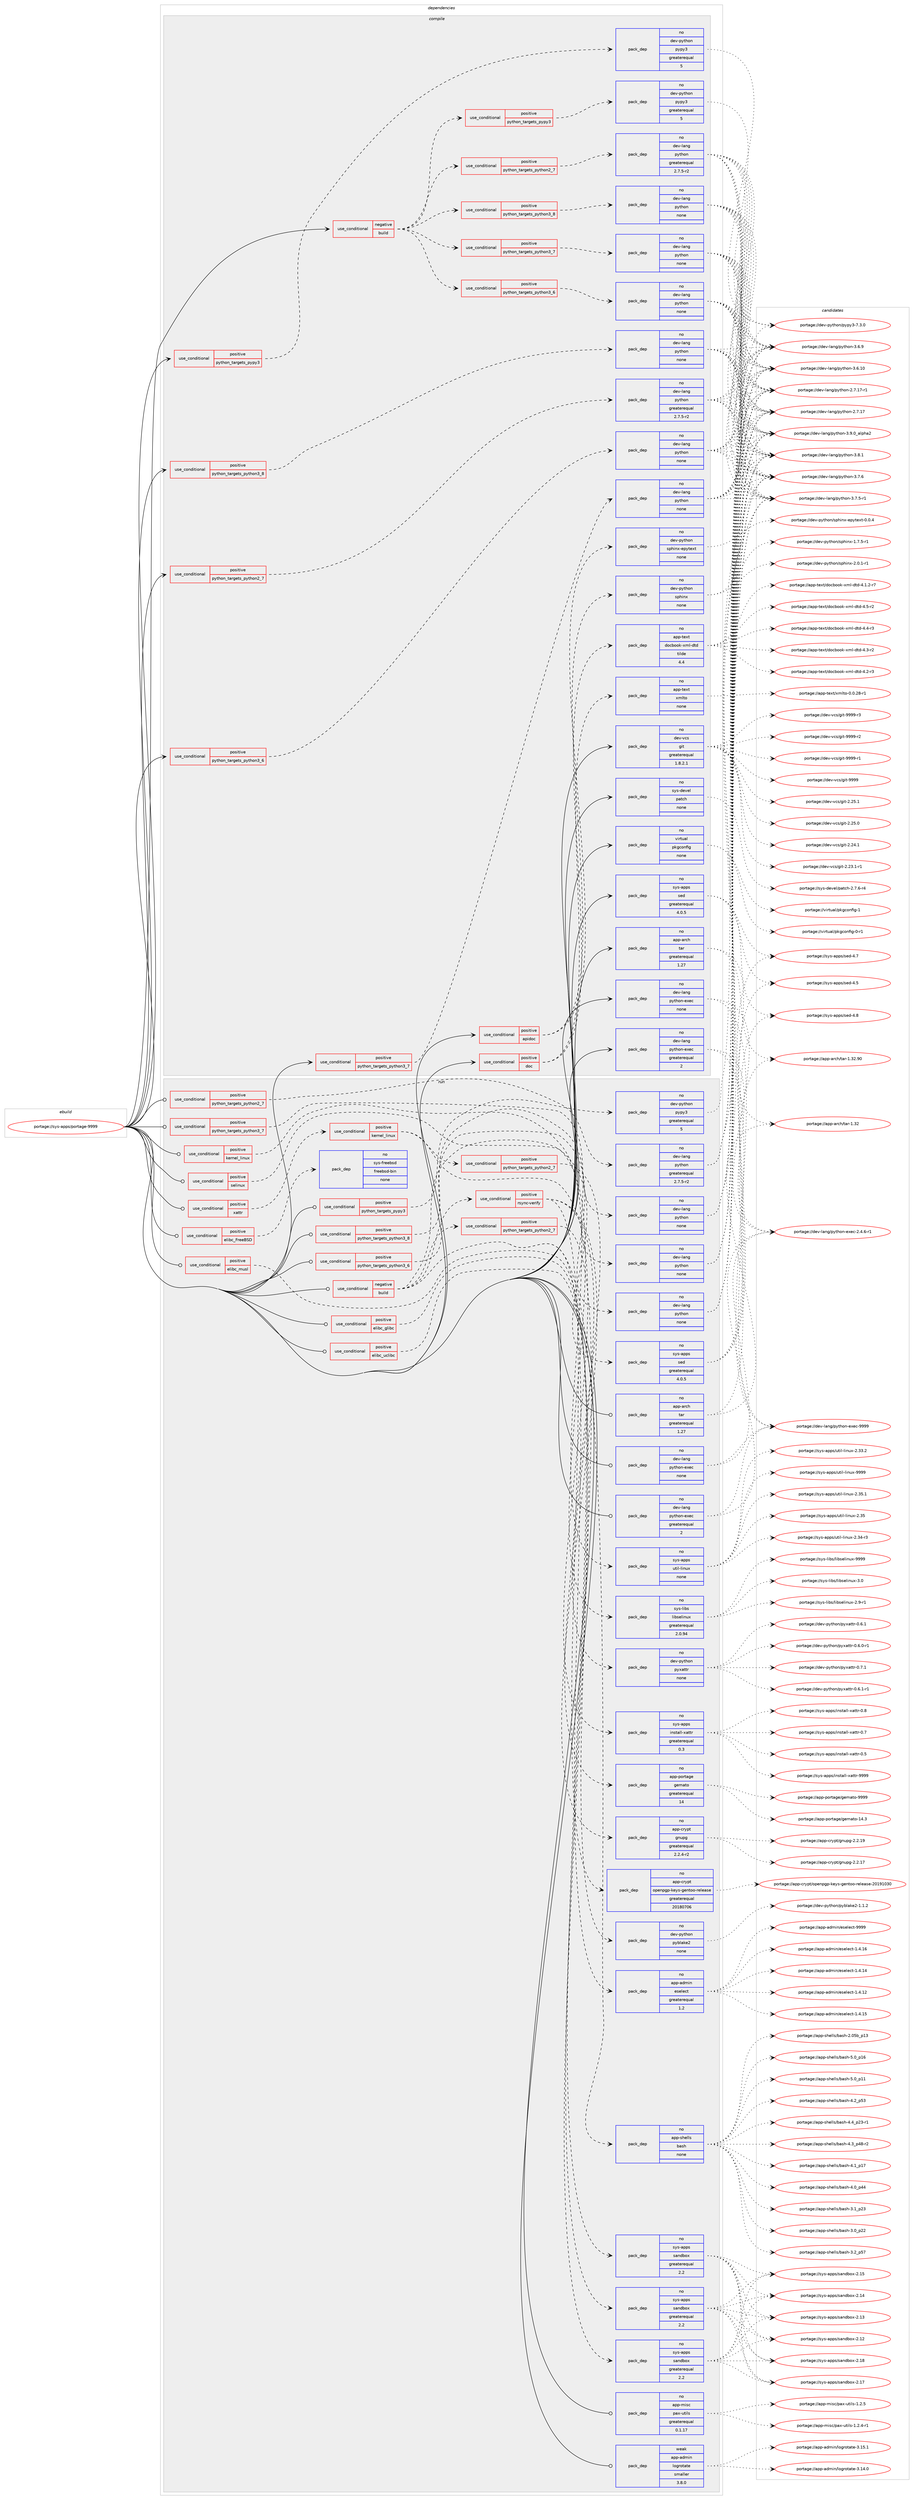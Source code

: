digraph prolog {

# *************
# Graph options
# *************

newrank=true;
concentrate=true;
compound=true;
graph [rankdir=LR,fontname=Helvetica,fontsize=10,ranksep=1.5];#, ranksep=2.5, nodesep=0.2];
edge  [arrowhead=vee];
node  [fontname=Helvetica,fontsize=10];

# **********
# The ebuild
# **********

subgraph cluster_leftcol {
color=gray;
rank=same;
label=<<i>ebuild</i>>;
id [label="portage://sys-apps/portage-9999", color=red, width=4, href="../sys-apps/portage-9999.svg"];
}

# ****************
# The dependencies
# ****************

subgraph cluster_midcol {
color=gray;
label=<<i>dependencies</i>>;
subgraph cluster_compile {
fillcolor="#eeeeee";
style=filled;
label=<<i>compile</i>>;
subgraph cond12920 {
dependency61103 [label=<<TABLE BORDER="0" CELLBORDER="1" CELLSPACING="0" CELLPADDING="4"><TR><TD ROWSPAN="3" CELLPADDING="10">use_conditional</TD></TR><TR><TD>negative</TD></TR><TR><TD>build</TD></TR></TABLE>>, shape=none, color=red];
subgraph cond12921 {
dependency61104 [label=<<TABLE BORDER="0" CELLBORDER="1" CELLSPACING="0" CELLPADDING="4"><TR><TD ROWSPAN="3" CELLPADDING="10">use_conditional</TD></TR><TR><TD>positive</TD></TR><TR><TD>python_targets_pypy3</TD></TR></TABLE>>, shape=none, color=red];
subgraph pack46889 {
dependency61105 [label=<<TABLE BORDER="0" CELLBORDER="1" CELLSPACING="0" CELLPADDING="4" WIDTH="220"><TR><TD ROWSPAN="6" CELLPADDING="30">pack_dep</TD></TR><TR><TD WIDTH="110">no</TD></TR><TR><TD>dev-python</TD></TR><TR><TD>pypy3</TD></TR><TR><TD>greaterequal</TD></TR><TR><TD>5</TD></TR></TABLE>>, shape=none, color=blue];
}
dependency61104:e -> dependency61105:w [weight=20,style="dashed",arrowhead="vee"];
}
dependency61103:e -> dependency61104:w [weight=20,style="dashed",arrowhead="vee"];
subgraph cond12922 {
dependency61106 [label=<<TABLE BORDER="0" CELLBORDER="1" CELLSPACING="0" CELLPADDING="4"><TR><TD ROWSPAN="3" CELLPADDING="10">use_conditional</TD></TR><TR><TD>positive</TD></TR><TR><TD>python_targets_python2_7</TD></TR></TABLE>>, shape=none, color=red];
subgraph pack46890 {
dependency61107 [label=<<TABLE BORDER="0" CELLBORDER="1" CELLSPACING="0" CELLPADDING="4" WIDTH="220"><TR><TD ROWSPAN="6" CELLPADDING="30">pack_dep</TD></TR><TR><TD WIDTH="110">no</TD></TR><TR><TD>dev-lang</TD></TR><TR><TD>python</TD></TR><TR><TD>greaterequal</TD></TR><TR><TD>2.7.5-r2</TD></TR></TABLE>>, shape=none, color=blue];
}
dependency61106:e -> dependency61107:w [weight=20,style="dashed",arrowhead="vee"];
}
dependency61103:e -> dependency61106:w [weight=20,style="dashed",arrowhead="vee"];
subgraph cond12923 {
dependency61108 [label=<<TABLE BORDER="0" CELLBORDER="1" CELLSPACING="0" CELLPADDING="4"><TR><TD ROWSPAN="3" CELLPADDING="10">use_conditional</TD></TR><TR><TD>positive</TD></TR><TR><TD>python_targets_python3_6</TD></TR></TABLE>>, shape=none, color=red];
subgraph pack46891 {
dependency61109 [label=<<TABLE BORDER="0" CELLBORDER="1" CELLSPACING="0" CELLPADDING="4" WIDTH="220"><TR><TD ROWSPAN="6" CELLPADDING="30">pack_dep</TD></TR><TR><TD WIDTH="110">no</TD></TR><TR><TD>dev-lang</TD></TR><TR><TD>python</TD></TR><TR><TD>none</TD></TR><TR><TD></TD></TR></TABLE>>, shape=none, color=blue];
}
dependency61108:e -> dependency61109:w [weight=20,style="dashed",arrowhead="vee"];
}
dependency61103:e -> dependency61108:w [weight=20,style="dashed",arrowhead="vee"];
subgraph cond12924 {
dependency61110 [label=<<TABLE BORDER="0" CELLBORDER="1" CELLSPACING="0" CELLPADDING="4"><TR><TD ROWSPAN="3" CELLPADDING="10">use_conditional</TD></TR><TR><TD>positive</TD></TR><TR><TD>python_targets_python3_7</TD></TR></TABLE>>, shape=none, color=red];
subgraph pack46892 {
dependency61111 [label=<<TABLE BORDER="0" CELLBORDER="1" CELLSPACING="0" CELLPADDING="4" WIDTH="220"><TR><TD ROWSPAN="6" CELLPADDING="30">pack_dep</TD></TR><TR><TD WIDTH="110">no</TD></TR><TR><TD>dev-lang</TD></TR><TR><TD>python</TD></TR><TR><TD>none</TD></TR><TR><TD></TD></TR></TABLE>>, shape=none, color=blue];
}
dependency61110:e -> dependency61111:w [weight=20,style="dashed",arrowhead="vee"];
}
dependency61103:e -> dependency61110:w [weight=20,style="dashed",arrowhead="vee"];
subgraph cond12925 {
dependency61112 [label=<<TABLE BORDER="0" CELLBORDER="1" CELLSPACING="0" CELLPADDING="4"><TR><TD ROWSPAN="3" CELLPADDING="10">use_conditional</TD></TR><TR><TD>positive</TD></TR><TR><TD>python_targets_python3_8</TD></TR></TABLE>>, shape=none, color=red];
subgraph pack46893 {
dependency61113 [label=<<TABLE BORDER="0" CELLBORDER="1" CELLSPACING="0" CELLPADDING="4" WIDTH="220"><TR><TD ROWSPAN="6" CELLPADDING="30">pack_dep</TD></TR><TR><TD WIDTH="110">no</TD></TR><TR><TD>dev-lang</TD></TR><TR><TD>python</TD></TR><TR><TD>none</TD></TR><TR><TD></TD></TR></TABLE>>, shape=none, color=blue];
}
dependency61112:e -> dependency61113:w [weight=20,style="dashed",arrowhead="vee"];
}
dependency61103:e -> dependency61112:w [weight=20,style="dashed",arrowhead="vee"];
}
id:e -> dependency61103:w [weight=20,style="solid",arrowhead="vee"];
subgraph cond12926 {
dependency61114 [label=<<TABLE BORDER="0" CELLBORDER="1" CELLSPACING="0" CELLPADDING="4"><TR><TD ROWSPAN="3" CELLPADDING="10">use_conditional</TD></TR><TR><TD>positive</TD></TR><TR><TD>apidoc</TD></TR></TABLE>>, shape=none, color=red];
subgraph pack46894 {
dependency61115 [label=<<TABLE BORDER="0" CELLBORDER="1" CELLSPACING="0" CELLPADDING="4" WIDTH="220"><TR><TD ROWSPAN="6" CELLPADDING="30">pack_dep</TD></TR><TR><TD WIDTH="110">no</TD></TR><TR><TD>dev-python</TD></TR><TR><TD>sphinx</TD></TR><TR><TD>none</TD></TR><TR><TD></TD></TR></TABLE>>, shape=none, color=blue];
}
dependency61114:e -> dependency61115:w [weight=20,style="dashed",arrowhead="vee"];
subgraph pack46895 {
dependency61116 [label=<<TABLE BORDER="0" CELLBORDER="1" CELLSPACING="0" CELLPADDING="4" WIDTH="220"><TR><TD ROWSPAN="6" CELLPADDING="30">pack_dep</TD></TR><TR><TD WIDTH="110">no</TD></TR><TR><TD>dev-python</TD></TR><TR><TD>sphinx-epytext</TD></TR><TR><TD>none</TD></TR><TR><TD></TD></TR></TABLE>>, shape=none, color=blue];
}
dependency61114:e -> dependency61116:w [weight=20,style="dashed",arrowhead="vee"];
}
id:e -> dependency61114:w [weight=20,style="solid",arrowhead="vee"];
subgraph cond12927 {
dependency61117 [label=<<TABLE BORDER="0" CELLBORDER="1" CELLSPACING="0" CELLPADDING="4"><TR><TD ROWSPAN="3" CELLPADDING="10">use_conditional</TD></TR><TR><TD>positive</TD></TR><TR><TD>doc</TD></TR></TABLE>>, shape=none, color=red];
subgraph pack46896 {
dependency61118 [label=<<TABLE BORDER="0" CELLBORDER="1" CELLSPACING="0" CELLPADDING="4" WIDTH="220"><TR><TD ROWSPAN="6" CELLPADDING="30">pack_dep</TD></TR><TR><TD WIDTH="110">no</TD></TR><TR><TD>app-text</TD></TR><TR><TD>xmlto</TD></TR><TR><TD>none</TD></TR><TR><TD></TD></TR></TABLE>>, shape=none, color=blue];
}
dependency61117:e -> dependency61118:w [weight=20,style="dashed",arrowhead="vee"];
subgraph pack46897 {
dependency61119 [label=<<TABLE BORDER="0" CELLBORDER="1" CELLSPACING="0" CELLPADDING="4" WIDTH="220"><TR><TD ROWSPAN="6" CELLPADDING="30">pack_dep</TD></TR><TR><TD WIDTH="110">no</TD></TR><TR><TD>app-text</TD></TR><TR><TD>docbook-xml-dtd</TD></TR><TR><TD>tilde</TD></TR><TR><TD>4.4</TD></TR></TABLE>>, shape=none, color=blue];
}
dependency61117:e -> dependency61119:w [weight=20,style="dashed",arrowhead="vee"];
}
id:e -> dependency61117:w [weight=20,style="solid",arrowhead="vee"];
subgraph cond12928 {
dependency61120 [label=<<TABLE BORDER="0" CELLBORDER="1" CELLSPACING="0" CELLPADDING="4"><TR><TD ROWSPAN="3" CELLPADDING="10">use_conditional</TD></TR><TR><TD>positive</TD></TR><TR><TD>python_targets_pypy3</TD></TR></TABLE>>, shape=none, color=red];
subgraph pack46898 {
dependency61121 [label=<<TABLE BORDER="0" CELLBORDER="1" CELLSPACING="0" CELLPADDING="4" WIDTH="220"><TR><TD ROWSPAN="6" CELLPADDING="30">pack_dep</TD></TR><TR><TD WIDTH="110">no</TD></TR><TR><TD>dev-python</TD></TR><TR><TD>pypy3</TD></TR><TR><TD>greaterequal</TD></TR><TR><TD>5</TD></TR></TABLE>>, shape=none, color=blue];
}
dependency61120:e -> dependency61121:w [weight=20,style="dashed",arrowhead="vee"];
}
id:e -> dependency61120:w [weight=20,style="solid",arrowhead="vee"];
subgraph cond12929 {
dependency61122 [label=<<TABLE BORDER="0" CELLBORDER="1" CELLSPACING="0" CELLPADDING="4"><TR><TD ROWSPAN="3" CELLPADDING="10">use_conditional</TD></TR><TR><TD>positive</TD></TR><TR><TD>python_targets_python2_7</TD></TR></TABLE>>, shape=none, color=red];
subgraph pack46899 {
dependency61123 [label=<<TABLE BORDER="0" CELLBORDER="1" CELLSPACING="0" CELLPADDING="4" WIDTH="220"><TR><TD ROWSPAN="6" CELLPADDING="30">pack_dep</TD></TR><TR><TD WIDTH="110">no</TD></TR><TR><TD>dev-lang</TD></TR><TR><TD>python</TD></TR><TR><TD>greaterequal</TD></TR><TR><TD>2.7.5-r2</TD></TR></TABLE>>, shape=none, color=blue];
}
dependency61122:e -> dependency61123:w [weight=20,style="dashed",arrowhead="vee"];
}
id:e -> dependency61122:w [weight=20,style="solid",arrowhead="vee"];
subgraph cond12930 {
dependency61124 [label=<<TABLE BORDER="0" CELLBORDER="1" CELLSPACING="0" CELLPADDING="4"><TR><TD ROWSPAN="3" CELLPADDING="10">use_conditional</TD></TR><TR><TD>positive</TD></TR><TR><TD>python_targets_python3_6</TD></TR></TABLE>>, shape=none, color=red];
subgraph pack46900 {
dependency61125 [label=<<TABLE BORDER="0" CELLBORDER="1" CELLSPACING="0" CELLPADDING="4" WIDTH="220"><TR><TD ROWSPAN="6" CELLPADDING="30">pack_dep</TD></TR><TR><TD WIDTH="110">no</TD></TR><TR><TD>dev-lang</TD></TR><TR><TD>python</TD></TR><TR><TD>none</TD></TR><TR><TD></TD></TR></TABLE>>, shape=none, color=blue];
}
dependency61124:e -> dependency61125:w [weight=20,style="dashed",arrowhead="vee"];
}
id:e -> dependency61124:w [weight=20,style="solid",arrowhead="vee"];
subgraph cond12931 {
dependency61126 [label=<<TABLE BORDER="0" CELLBORDER="1" CELLSPACING="0" CELLPADDING="4"><TR><TD ROWSPAN="3" CELLPADDING="10">use_conditional</TD></TR><TR><TD>positive</TD></TR><TR><TD>python_targets_python3_7</TD></TR></TABLE>>, shape=none, color=red];
subgraph pack46901 {
dependency61127 [label=<<TABLE BORDER="0" CELLBORDER="1" CELLSPACING="0" CELLPADDING="4" WIDTH="220"><TR><TD ROWSPAN="6" CELLPADDING="30">pack_dep</TD></TR><TR><TD WIDTH="110">no</TD></TR><TR><TD>dev-lang</TD></TR><TR><TD>python</TD></TR><TR><TD>none</TD></TR><TR><TD></TD></TR></TABLE>>, shape=none, color=blue];
}
dependency61126:e -> dependency61127:w [weight=20,style="dashed",arrowhead="vee"];
}
id:e -> dependency61126:w [weight=20,style="solid",arrowhead="vee"];
subgraph cond12932 {
dependency61128 [label=<<TABLE BORDER="0" CELLBORDER="1" CELLSPACING="0" CELLPADDING="4"><TR><TD ROWSPAN="3" CELLPADDING="10">use_conditional</TD></TR><TR><TD>positive</TD></TR><TR><TD>python_targets_python3_8</TD></TR></TABLE>>, shape=none, color=red];
subgraph pack46902 {
dependency61129 [label=<<TABLE BORDER="0" CELLBORDER="1" CELLSPACING="0" CELLPADDING="4" WIDTH="220"><TR><TD ROWSPAN="6" CELLPADDING="30">pack_dep</TD></TR><TR><TD WIDTH="110">no</TD></TR><TR><TD>dev-lang</TD></TR><TR><TD>python</TD></TR><TR><TD>none</TD></TR><TR><TD></TD></TR></TABLE>>, shape=none, color=blue];
}
dependency61128:e -> dependency61129:w [weight=20,style="dashed",arrowhead="vee"];
}
id:e -> dependency61128:w [weight=20,style="solid",arrowhead="vee"];
subgraph pack46903 {
dependency61130 [label=<<TABLE BORDER="0" CELLBORDER="1" CELLSPACING="0" CELLPADDING="4" WIDTH="220"><TR><TD ROWSPAN="6" CELLPADDING="30">pack_dep</TD></TR><TR><TD WIDTH="110">no</TD></TR><TR><TD>app-arch</TD></TR><TR><TD>tar</TD></TR><TR><TD>greaterequal</TD></TR><TR><TD>1.27</TD></TR></TABLE>>, shape=none, color=blue];
}
id:e -> dependency61130:w [weight=20,style="solid",arrowhead="vee"];
subgraph pack46904 {
dependency61131 [label=<<TABLE BORDER="0" CELLBORDER="1" CELLSPACING="0" CELLPADDING="4" WIDTH="220"><TR><TD ROWSPAN="6" CELLPADDING="30">pack_dep</TD></TR><TR><TD WIDTH="110">no</TD></TR><TR><TD>dev-lang</TD></TR><TR><TD>python-exec</TD></TR><TR><TD>greaterequal</TD></TR><TR><TD>2</TD></TR></TABLE>>, shape=none, color=blue];
}
id:e -> dependency61131:w [weight=20,style="solid",arrowhead="vee"];
subgraph pack46905 {
dependency61132 [label=<<TABLE BORDER="0" CELLBORDER="1" CELLSPACING="0" CELLPADDING="4" WIDTH="220"><TR><TD ROWSPAN="6" CELLPADDING="30">pack_dep</TD></TR><TR><TD WIDTH="110">no</TD></TR><TR><TD>dev-lang</TD></TR><TR><TD>python-exec</TD></TR><TR><TD>none</TD></TR><TR><TD></TD></TR></TABLE>>, shape=none, color=blue];
}
id:e -> dependency61132:w [weight=20,style="solid",arrowhead="vee"];
subgraph pack46906 {
dependency61133 [label=<<TABLE BORDER="0" CELLBORDER="1" CELLSPACING="0" CELLPADDING="4" WIDTH="220"><TR><TD ROWSPAN="6" CELLPADDING="30">pack_dep</TD></TR><TR><TD WIDTH="110">no</TD></TR><TR><TD>dev-vcs</TD></TR><TR><TD>git</TD></TR><TR><TD>greaterequal</TD></TR><TR><TD>1.8.2.1</TD></TR></TABLE>>, shape=none, color=blue];
}
id:e -> dependency61133:w [weight=20,style="solid",arrowhead="vee"];
subgraph pack46907 {
dependency61134 [label=<<TABLE BORDER="0" CELLBORDER="1" CELLSPACING="0" CELLPADDING="4" WIDTH="220"><TR><TD ROWSPAN="6" CELLPADDING="30">pack_dep</TD></TR><TR><TD WIDTH="110">no</TD></TR><TR><TD>sys-apps</TD></TR><TR><TD>sed</TD></TR><TR><TD>greaterequal</TD></TR><TR><TD>4.0.5</TD></TR></TABLE>>, shape=none, color=blue];
}
id:e -> dependency61134:w [weight=20,style="solid",arrowhead="vee"];
subgraph pack46908 {
dependency61135 [label=<<TABLE BORDER="0" CELLBORDER="1" CELLSPACING="0" CELLPADDING="4" WIDTH="220"><TR><TD ROWSPAN="6" CELLPADDING="30">pack_dep</TD></TR><TR><TD WIDTH="110">no</TD></TR><TR><TD>sys-devel</TD></TR><TR><TD>patch</TD></TR><TR><TD>none</TD></TR><TR><TD></TD></TR></TABLE>>, shape=none, color=blue];
}
id:e -> dependency61135:w [weight=20,style="solid",arrowhead="vee"];
subgraph pack46909 {
dependency61136 [label=<<TABLE BORDER="0" CELLBORDER="1" CELLSPACING="0" CELLPADDING="4" WIDTH="220"><TR><TD ROWSPAN="6" CELLPADDING="30">pack_dep</TD></TR><TR><TD WIDTH="110">no</TD></TR><TR><TD>virtual</TD></TR><TR><TD>pkgconfig</TD></TR><TR><TD>none</TD></TR><TR><TD></TD></TR></TABLE>>, shape=none, color=blue];
}
id:e -> dependency61136:w [weight=20,style="solid",arrowhead="vee"];
}
subgraph cluster_compileandrun {
fillcolor="#eeeeee";
style=filled;
label=<<i>compile and run</i>>;
}
subgraph cluster_run {
fillcolor="#eeeeee";
style=filled;
label=<<i>run</i>>;
subgraph cond12933 {
dependency61137 [label=<<TABLE BORDER="0" CELLBORDER="1" CELLSPACING="0" CELLPADDING="4"><TR><TD ROWSPAN="3" CELLPADDING="10">use_conditional</TD></TR><TR><TD>negative</TD></TR><TR><TD>build</TD></TR></TABLE>>, shape=none, color=red];
subgraph pack46910 {
dependency61138 [label=<<TABLE BORDER="0" CELLBORDER="1" CELLSPACING="0" CELLPADDING="4" WIDTH="220"><TR><TD ROWSPAN="6" CELLPADDING="30">pack_dep</TD></TR><TR><TD WIDTH="110">no</TD></TR><TR><TD>sys-apps</TD></TR><TR><TD>sed</TD></TR><TR><TD>greaterequal</TD></TR><TR><TD>4.0.5</TD></TR></TABLE>>, shape=none, color=blue];
}
dependency61137:e -> dependency61138:w [weight=20,style="dashed",arrowhead="vee"];
subgraph pack46911 {
dependency61139 [label=<<TABLE BORDER="0" CELLBORDER="1" CELLSPACING="0" CELLPADDING="4" WIDTH="220"><TR><TD ROWSPAN="6" CELLPADDING="30">pack_dep</TD></TR><TR><TD WIDTH="110">no</TD></TR><TR><TD>app-shells</TD></TR><TR><TD>bash</TD></TR><TR><TD>none</TD></TR><TR><TD></TD></TR></TABLE>>, shape=none, color=blue];
}
dependency61137:e -> dependency61139:w [weight=20,style="dashed",arrowhead="vee"];
subgraph pack46912 {
dependency61140 [label=<<TABLE BORDER="0" CELLBORDER="1" CELLSPACING="0" CELLPADDING="4" WIDTH="220"><TR><TD ROWSPAN="6" CELLPADDING="30">pack_dep</TD></TR><TR><TD WIDTH="110">no</TD></TR><TR><TD>app-admin</TD></TR><TR><TD>eselect</TD></TR><TR><TD>greaterequal</TD></TR><TR><TD>1.2</TD></TR></TABLE>>, shape=none, color=blue];
}
dependency61137:e -> dependency61140:w [weight=20,style="dashed",arrowhead="vee"];
subgraph cond12934 {
dependency61141 [label=<<TABLE BORDER="0" CELLBORDER="1" CELLSPACING="0" CELLPADDING="4"><TR><TD ROWSPAN="3" CELLPADDING="10">use_conditional</TD></TR><TR><TD>positive</TD></TR><TR><TD>python_targets_python2_7</TD></TR></TABLE>>, shape=none, color=red];
subgraph pack46913 {
dependency61142 [label=<<TABLE BORDER="0" CELLBORDER="1" CELLSPACING="0" CELLPADDING="4" WIDTH="220"><TR><TD ROWSPAN="6" CELLPADDING="30">pack_dep</TD></TR><TR><TD WIDTH="110">no</TD></TR><TR><TD>dev-python</TD></TR><TR><TD>pyblake2</TD></TR><TR><TD>none</TD></TR><TR><TD></TD></TR></TABLE>>, shape=none, color=blue];
}
dependency61141:e -> dependency61142:w [weight=20,style="dashed",arrowhead="vee"];
}
dependency61137:e -> dependency61141:w [weight=20,style="dashed",arrowhead="vee"];
subgraph cond12935 {
dependency61143 [label=<<TABLE BORDER="0" CELLBORDER="1" CELLSPACING="0" CELLPADDING="4"><TR><TD ROWSPAN="3" CELLPADDING="10">use_conditional</TD></TR><TR><TD>positive</TD></TR><TR><TD>rsync-verify</TD></TR></TABLE>>, shape=none, color=red];
subgraph pack46914 {
dependency61144 [label=<<TABLE BORDER="0" CELLBORDER="1" CELLSPACING="0" CELLPADDING="4" WIDTH="220"><TR><TD ROWSPAN="6" CELLPADDING="30">pack_dep</TD></TR><TR><TD WIDTH="110">no</TD></TR><TR><TD>app-portage</TD></TR><TR><TD>gemato</TD></TR><TR><TD>greaterequal</TD></TR><TR><TD>14</TD></TR></TABLE>>, shape=none, color=blue];
}
dependency61143:e -> dependency61144:w [weight=20,style="dashed",arrowhead="vee"];
subgraph pack46915 {
dependency61145 [label=<<TABLE BORDER="0" CELLBORDER="1" CELLSPACING="0" CELLPADDING="4" WIDTH="220"><TR><TD ROWSPAN="6" CELLPADDING="30">pack_dep</TD></TR><TR><TD WIDTH="110">no</TD></TR><TR><TD>app-crypt</TD></TR><TR><TD>openpgp-keys-gentoo-release</TD></TR><TR><TD>greaterequal</TD></TR><TR><TD>20180706</TD></TR></TABLE>>, shape=none, color=blue];
}
dependency61143:e -> dependency61145:w [weight=20,style="dashed",arrowhead="vee"];
subgraph pack46916 {
dependency61146 [label=<<TABLE BORDER="0" CELLBORDER="1" CELLSPACING="0" CELLPADDING="4" WIDTH="220"><TR><TD ROWSPAN="6" CELLPADDING="30">pack_dep</TD></TR><TR><TD WIDTH="110">no</TD></TR><TR><TD>app-crypt</TD></TR><TR><TD>gnupg</TD></TR><TR><TD>greaterequal</TD></TR><TR><TD>2.2.4-r2</TD></TR></TABLE>>, shape=none, color=blue];
}
dependency61143:e -> dependency61146:w [weight=20,style="dashed",arrowhead="vee"];
}
dependency61137:e -> dependency61143:w [weight=20,style="dashed",arrowhead="vee"];
}
id:e -> dependency61137:w [weight=20,style="solid",arrowhead="odot"];
subgraph cond12936 {
dependency61147 [label=<<TABLE BORDER="0" CELLBORDER="1" CELLSPACING="0" CELLPADDING="4"><TR><TD ROWSPAN="3" CELLPADDING="10">use_conditional</TD></TR><TR><TD>positive</TD></TR><TR><TD>elibc_FreeBSD</TD></TR></TABLE>>, shape=none, color=red];
subgraph pack46917 {
dependency61148 [label=<<TABLE BORDER="0" CELLBORDER="1" CELLSPACING="0" CELLPADDING="4" WIDTH="220"><TR><TD ROWSPAN="6" CELLPADDING="30">pack_dep</TD></TR><TR><TD WIDTH="110">no</TD></TR><TR><TD>sys-freebsd</TD></TR><TR><TD>freebsd-bin</TD></TR><TR><TD>none</TD></TR><TR><TD></TD></TR></TABLE>>, shape=none, color=blue];
}
dependency61147:e -> dependency61148:w [weight=20,style="dashed",arrowhead="vee"];
}
id:e -> dependency61147:w [weight=20,style="solid",arrowhead="odot"];
subgraph cond12937 {
dependency61149 [label=<<TABLE BORDER="0" CELLBORDER="1" CELLSPACING="0" CELLPADDING="4"><TR><TD ROWSPAN="3" CELLPADDING="10">use_conditional</TD></TR><TR><TD>positive</TD></TR><TR><TD>elibc_glibc</TD></TR></TABLE>>, shape=none, color=red];
subgraph pack46918 {
dependency61150 [label=<<TABLE BORDER="0" CELLBORDER="1" CELLSPACING="0" CELLPADDING="4" WIDTH="220"><TR><TD ROWSPAN="6" CELLPADDING="30">pack_dep</TD></TR><TR><TD WIDTH="110">no</TD></TR><TR><TD>sys-apps</TD></TR><TR><TD>sandbox</TD></TR><TR><TD>greaterequal</TD></TR><TR><TD>2.2</TD></TR></TABLE>>, shape=none, color=blue];
}
dependency61149:e -> dependency61150:w [weight=20,style="dashed",arrowhead="vee"];
}
id:e -> dependency61149:w [weight=20,style="solid",arrowhead="odot"];
subgraph cond12938 {
dependency61151 [label=<<TABLE BORDER="0" CELLBORDER="1" CELLSPACING="0" CELLPADDING="4"><TR><TD ROWSPAN="3" CELLPADDING="10">use_conditional</TD></TR><TR><TD>positive</TD></TR><TR><TD>elibc_musl</TD></TR></TABLE>>, shape=none, color=red];
subgraph pack46919 {
dependency61152 [label=<<TABLE BORDER="0" CELLBORDER="1" CELLSPACING="0" CELLPADDING="4" WIDTH="220"><TR><TD ROWSPAN="6" CELLPADDING="30">pack_dep</TD></TR><TR><TD WIDTH="110">no</TD></TR><TR><TD>sys-apps</TD></TR><TR><TD>sandbox</TD></TR><TR><TD>greaterequal</TD></TR><TR><TD>2.2</TD></TR></TABLE>>, shape=none, color=blue];
}
dependency61151:e -> dependency61152:w [weight=20,style="dashed",arrowhead="vee"];
}
id:e -> dependency61151:w [weight=20,style="solid",arrowhead="odot"];
subgraph cond12939 {
dependency61153 [label=<<TABLE BORDER="0" CELLBORDER="1" CELLSPACING="0" CELLPADDING="4"><TR><TD ROWSPAN="3" CELLPADDING="10">use_conditional</TD></TR><TR><TD>positive</TD></TR><TR><TD>elibc_uclibc</TD></TR></TABLE>>, shape=none, color=red];
subgraph pack46920 {
dependency61154 [label=<<TABLE BORDER="0" CELLBORDER="1" CELLSPACING="0" CELLPADDING="4" WIDTH="220"><TR><TD ROWSPAN="6" CELLPADDING="30">pack_dep</TD></TR><TR><TD WIDTH="110">no</TD></TR><TR><TD>sys-apps</TD></TR><TR><TD>sandbox</TD></TR><TR><TD>greaterequal</TD></TR><TR><TD>2.2</TD></TR></TABLE>>, shape=none, color=blue];
}
dependency61153:e -> dependency61154:w [weight=20,style="dashed",arrowhead="vee"];
}
id:e -> dependency61153:w [weight=20,style="solid",arrowhead="odot"];
subgraph cond12940 {
dependency61155 [label=<<TABLE BORDER="0" CELLBORDER="1" CELLSPACING="0" CELLPADDING="4"><TR><TD ROWSPAN="3" CELLPADDING="10">use_conditional</TD></TR><TR><TD>positive</TD></TR><TR><TD>kernel_linux</TD></TR></TABLE>>, shape=none, color=red];
subgraph pack46921 {
dependency61156 [label=<<TABLE BORDER="0" CELLBORDER="1" CELLSPACING="0" CELLPADDING="4" WIDTH="220"><TR><TD ROWSPAN="6" CELLPADDING="30">pack_dep</TD></TR><TR><TD WIDTH="110">no</TD></TR><TR><TD>sys-apps</TD></TR><TR><TD>util-linux</TD></TR><TR><TD>none</TD></TR><TR><TD></TD></TR></TABLE>>, shape=none, color=blue];
}
dependency61155:e -> dependency61156:w [weight=20,style="dashed",arrowhead="vee"];
}
id:e -> dependency61155:w [weight=20,style="solid",arrowhead="odot"];
subgraph cond12941 {
dependency61157 [label=<<TABLE BORDER="0" CELLBORDER="1" CELLSPACING="0" CELLPADDING="4"><TR><TD ROWSPAN="3" CELLPADDING="10">use_conditional</TD></TR><TR><TD>positive</TD></TR><TR><TD>python_targets_pypy3</TD></TR></TABLE>>, shape=none, color=red];
subgraph pack46922 {
dependency61158 [label=<<TABLE BORDER="0" CELLBORDER="1" CELLSPACING="0" CELLPADDING="4" WIDTH="220"><TR><TD ROWSPAN="6" CELLPADDING="30">pack_dep</TD></TR><TR><TD WIDTH="110">no</TD></TR><TR><TD>dev-python</TD></TR><TR><TD>pypy3</TD></TR><TR><TD>greaterequal</TD></TR><TR><TD>5</TD></TR></TABLE>>, shape=none, color=blue];
}
dependency61157:e -> dependency61158:w [weight=20,style="dashed",arrowhead="vee"];
}
id:e -> dependency61157:w [weight=20,style="solid",arrowhead="odot"];
subgraph cond12942 {
dependency61159 [label=<<TABLE BORDER="0" CELLBORDER="1" CELLSPACING="0" CELLPADDING="4"><TR><TD ROWSPAN="3" CELLPADDING="10">use_conditional</TD></TR><TR><TD>positive</TD></TR><TR><TD>python_targets_python2_7</TD></TR></TABLE>>, shape=none, color=red];
subgraph pack46923 {
dependency61160 [label=<<TABLE BORDER="0" CELLBORDER="1" CELLSPACING="0" CELLPADDING="4" WIDTH="220"><TR><TD ROWSPAN="6" CELLPADDING="30">pack_dep</TD></TR><TR><TD WIDTH="110">no</TD></TR><TR><TD>dev-lang</TD></TR><TR><TD>python</TD></TR><TR><TD>greaterequal</TD></TR><TR><TD>2.7.5-r2</TD></TR></TABLE>>, shape=none, color=blue];
}
dependency61159:e -> dependency61160:w [weight=20,style="dashed",arrowhead="vee"];
}
id:e -> dependency61159:w [weight=20,style="solid",arrowhead="odot"];
subgraph cond12943 {
dependency61161 [label=<<TABLE BORDER="0" CELLBORDER="1" CELLSPACING="0" CELLPADDING="4"><TR><TD ROWSPAN="3" CELLPADDING="10">use_conditional</TD></TR><TR><TD>positive</TD></TR><TR><TD>python_targets_python3_6</TD></TR></TABLE>>, shape=none, color=red];
subgraph pack46924 {
dependency61162 [label=<<TABLE BORDER="0" CELLBORDER="1" CELLSPACING="0" CELLPADDING="4" WIDTH="220"><TR><TD ROWSPAN="6" CELLPADDING="30">pack_dep</TD></TR><TR><TD WIDTH="110">no</TD></TR><TR><TD>dev-lang</TD></TR><TR><TD>python</TD></TR><TR><TD>none</TD></TR><TR><TD></TD></TR></TABLE>>, shape=none, color=blue];
}
dependency61161:e -> dependency61162:w [weight=20,style="dashed",arrowhead="vee"];
}
id:e -> dependency61161:w [weight=20,style="solid",arrowhead="odot"];
subgraph cond12944 {
dependency61163 [label=<<TABLE BORDER="0" CELLBORDER="1" CELLSPACING="0" CELLPADDING="4"><TR><TD ROWSPAN="3" CELLPADDING="10">use_conditional</TD></TR><TR><TD>positive</TD></TR><TR><TD>python_targets_python3_7</TD></TR></TABLE>>, shape=none, color=red];
subgraph pack46925 {
dependency61164 [label=<<TABLE BORDER="0" CELLBORDER="1" CELLSPACING="0" CELLPADDING="4" WIDTH="220"><TR><TD ROWSPAN="6" CELLPADDING="30">pack_dep</TD></TR><TR><TD WIDTH="110">no</TD></TR><TR><TD>dev-lang</TD></TR><TR><TD>python</TD></TR><TR><TD>none</TD></TR><TR><TD></TD></TR></TABLE>>, shape=none, color=blue];
}
dependency61163:e -> dependency61164:w [weight=20,style="dashed",arrowhead="vee"];
}
id:e -> dependency61163:w [weight=20,style="solid",arrowhead="odot"];
subgraph cond12945 {
dependency61165 [label=<<TABLE BORDER="0" CELLBORDER="1" CELLSPACING="0" CELLPADDING="4"><TR><TD ROWSPAN="3" CELLPADDING="10">use_conditional</TD></TR><TR><TD>positive</TD></TR><TR><TD>python_targets_python3_8</TD></TR></TABLE>>, shape=none, color=red];
subgraph pack46926 {
dependency61166 [label=<<TABLE BORDER="0" CELLBORDER="1" CELLSPACING="0" CELLPADDING="4" WIDTH="220"><TR><TD ROWSPAN="6" CELLPADDING="30">pack_dep</TD></TR><TR><TD WIDTH="110">no</TD></TR><TR><TD>dev-lang</TD></TR><TR><TD>python</TD></TR><TR><TD>none</TD></TR><TR><TD></TD></TR></TABLE>>, shape=none, color=blue];
}
dependency61165:e -> dependency61166:w [weight=20,style="dashed",arrowhead="vee"];
}
id:e -> dependency61165:w [weight=20,style="solid",arrowhead="odot"];
subgraph cond12946 {
dependency61167 [label=<<TABLE BORDER="0" CELLBORDER="1" CELLSPACING="0" CELLPADDING="4"><TR><TD ROWSPAN="3" CELLPADDING="10">use_conditional</TD></TR><TR><TD>positive</TD></TR><TR><TD>selinux</TD></TR></TABLE>>, shape=none, color=red];
subgraph pack46927 {
dependency61168 [label=<<TABLE BORDER="0" CELLBORDER="1" CELLSPACING="0" CELLPADDING="4" WIDTH="220"><TR><TD ROWSPAN="6" CELLPADDING="30">pack_dep</TD></TR><TR><TD WIDTH="110">no</TD></TR><TR><TD>sys-libs</TD></TR><TR><TD>libselinux</TD></TR><TR><TD>greaterequal</TD></TR><TR><TD>2.0.94</TD></TR></TABLE>>, shape=none, color=blue];
}
dependency61167:e -> dependency61168:w [weight=20,style="dashed",arrowhead="vee"];
}
id:e -> dependency61167:w [weight=20,style="solid",arrowhead="odot"];
subgraph cond12947 {
dependency61169 [label=<<TABLE BORDER="0" CELLBORDER="1" CELLSPACING="0" CELLPADDING="4"><TR><TD ROWSPAN="3" CELLPADDING="10">use_conditional</TD></TR><TR><TD>positive</TD></TR><TR><TD>xattr</TD></TR></TABLE>>, shape=none, color=red];
subgraph cond12948 {
dependency61170 [label=<<TABLE BORDER="0" CELLBORDER="1" CELLSPACING="0" CELLPADDING="4"><TR><TD ROWSPAN="3" CELLPADDING="10">use_conditional</TD></TR><TR><TD>positive</TD></TR><TR><TD>kernel_linux</TD></TR></TABLE>>, shape=none, color=red];
subgraph pack46928 {
dependency61171 [label=<<TABLE BORDER="0" CELLBORDER="1" CELLSPACING="0" CELLPADDING="4" WIDTH="220"><TR><TD ROWSPAN="6" CELLPADDING="30">pack_dep</TD></TR><TR><TD WIDTH="110">no</TD></TR><TR><TD>sys-apps</TD></TR><TR><TD>install-xattr</TD></TR><TR><TD>greaterequal</TD></TR><TR><TD>0.3</TD></TR></TABLE>>, shape=none, color=blue];
}
dependency61170:e -> dependency61171:w [weight=20,style="dashed",arrowhead="vee"];
subgraph cond12949 {
dependency61172 [label=<<TABLE BORDER="0" CELLBORDER="1" CELLSPACING="0" CELLPADDING="4"><TR><TD ROWSPAN="3" CELLPADDING="10">use_conditional</TD></TR><TR><TD>positive</TD></TR><TR><TD>python_targets_python2_7</TD></TR></TABLE>>, shape=none, color=red];
subgraph pack46929 {
dependency61173 [label=<<TABLE BORDER="0" CELLBORDER="1" CELLSPACING="0" CELLPADDING="4" WIDTH="220"><TR><TD ROWSPAN="6" CELLPADDING="30">pack_dep</TD></TR><TR><TD WIDTH="110">no</TD></TR><TR><TD>dev-python</TD></TR><TR><TD>pyxattr</TD></TR><TR><TD>none</TD></TR><TR><TD></TD></TR></TABLE>>, shape=none, color=blue];
}
dependency61172:e -> dependency61173:w [weight=20,style="dashed",arrowhead="vee"];
}
dependency61170:e -> dependency61172:w [weight=20,style="dashed",arrowhead="vee"];
}
dependency61169:e -> dependency61170:w [weight=20,style="dashed",arrowhead="vee"];
}
id:e -> dependency61169:w [weight=20,style="solid",arrowhead="odot"];
subgraph pack46930 {
dependency61174 [label=<<TABLE BORDER="0" CELLBORDER="1" CELLSPACING="0" CELLPADDING="4" WIDTH="220"><TR><TD ROWSPAN="6" CELLPADDING="30">pack_dep</TD></TR><TR><TD WIDTH="110">no</TD></TR><TR><TD>app-arch</TD></TR><TR><TD>tar</TD></TR><TR><TD>greaterequal</TD></TR><TR><TD>1.27</TD></TR></TABLE>>, shape=none, color=blue];
}
id:e -> dependency61174:w [weight=20,style="solid",arrowhead="odot"];
subgraph pack46931 {
dependency61175 [label=<<TABLE BORDER="0" CELLBORDER="1" CELLSPACING="0" CELLPADDING="4" WIDTH="220"><TR><TD ROWSPAN="6" CELLPADDING="30">pack_dep</TD></TR><TR><TD WIDTH="110">no</TD></TR><TR><TD>app-misc</TD></TR><TR><TD>pax-utils</TD></TR><TR><TD>greaterequal</TD></TR><TR><TD>0.1.17</TD></TR></TABLE>>, shape=none, color=blue];
}
id:e -> dependency61175:w [weight=20,style="solid",arrowhead="odot"];
subgraph pack46932 {
dependency61176 [label=<<TABLE BORDER="0" CELLBORDER="1" CELLSPACING="0" CELLPADDING="4" WIDTH="220"><TR><TD ROWSPAN="6" CELLPADDING="30">pack_dep</TD></TR><TR><TD WIDTH="110">no</TD></TR><TR><TD>dev-lang</TD></TR><TR><TD>python-exec</TD></TR><TR><TD>greaterequal</TD></TR><TR><TD>2</TD></TR></TABLE>>, shape=none, color=blue];
}
id:e -> dependency61176:w [weight=20,style="solid",arrowhead="odot"];
subgraph pack46933 {
dependency61177 [label=<<TABLE BORDER="0" CELLBORDER="1" CELLSPACING="0" CELLPADDING="4" WIDTH="220"><TR><TD ROWSPAN="6" CELLPADDING="30">pack_dep</TD></TR><TR><TD WIDTH="110">no</TD></TR><TR><TD>dev-lang</TD></TR><TR><TD>python-exec</TD></TR><TR><TD>none</TD></TR><TR><TD></TD></TR></TABLE>>, shape=none, color=blue];
}
id:e -> dependency61177:w [weight=20,style="solid",arrowhead="odot"];
subgraph pack46934 {
dependency61178 [label=<<TABLE BORDER="0" CELLBORDER="1" CELLSPACING="0" CELLPADDING="4" WIDTH="220"><TR><TD ROWSPAN="6" CELLPADDING="30">pack_dep</TD></TR><TR><TD WIDTH="110">weak</TD></TR><TR><TD>app-admin</TD></TR><TR><TD>logrotate</TD></TR><TR><TD>smaller</TD></TR><TR><TD>3.8.0</TD></TR></TABLE>>, shape=none, color=blue];
}
id:e -> dependency61178:w [weight=20,style="solid",arrowhead="odot"];
}
}

# **************
# The candidates
# **************

subgraph cluster_choices {
rank=same;
color=gray;
label=<<i>candidates</i>>;

subgraph choice46889 {
color=black;
nodesep=1;
choice100101118451121211161041111104711212111212151455546514648 [label="portage://dev-python/pypy3-7.3.0", color=red, width=4,href="../dev-python/pypy3-7.3.0.svg"];
dependency61105:e -> choice100101118451121211161041111104711212111212151455546514648:w [style=dotted,weight="100"];
}
subgraph choice46890 {
color=black;
nodesep=1;
choice10010111845108971101034711212111610411111045514657464895971081121049750 [label="portage://dev-lang/python-3.9.0_alpha2", color=red, width=4,href="../dev-lang/python-3.9.0_alpha2.svg"];
choice100101118451089711010347112121116104111110455146564649 [label="portage://dev-lang/python-3.8.1", color=red, width=4,href="../dev-lang/python-3.8.1.svg"];
choice100101118451089711010347112121116104111110455146554654 [label="portage://dev-lang/python-3.7.6", color=red, width=4,href="../dev-lang/python-3.7.6.svg"];
choice1001011184510897110103471121211161041111104551465546534511449 [label="portage://dev-lang/python-3.7.5-r1", color=red, width=4,href="../dev-lang/python-3.7.5-r1.svg"];
choice100101118451089711010347112121116104111110455146544657 [label="portage://dev-lang/python-3.6.9", color=red, width=4,href="../dev-lang/python-3.6.9.svg"];
choice10010111845108971101034711212111610411111045514654464948 [label="portage://dev-lang/python-3.6.10", color=red, width=4,href="../dev-lang/python-3.6.10.svg"];
choice100101118451089711010347112121116104111110455046554649554511449 [label="portage://dev-lang/python-2.7.17-r1", color=red, width=4,href="../dev-lang/python-2.7.17-r1.svg"];
choice10010111845108971101034711212111610411111045504655464955 [label="portage://dev-lang/python-2.7.17", color=red, width=4,href="../dev-lang/python-2.7.17.svg"];
dependency61107:e -> choice10010111845108971101034711212111610411111045514657464895971081121049750:w [style=dotted,weight="100"];
dependency61107:e -> choice100101118451089711010347112121116104111110455146564649:w [style=dotted,weight="100"];
dependency61107:e -> choice100101118451089711010347112121116104111110455146554654:w [style=dotted,weight="100"];
dependency61107:e -> choice1001011184510897110103471121211161041111104551465546534511449:w [style=dotted,weight="100"];
dependency61107:e -> choice100101118451089711010347112121116104111110455146544657:w [style=dotted,weight="100"];
dependency61107:e -> choice10010111845108971101034711212111610411111045514654464948:w [style=dotted,weight="100"];
dependency61107:e -> choice100101118451089711010347112121116104111110455046554649554511449:w [style=dotted,weight="100"];
dependency61107:e -> choice10010111845108971101034711212111610411111045504655464955:w [style=dotted,weight="100"];
}
subgraph choice46891 {
color=black;
nodesep=1;
choice10010111845108971101034711212111610411111045514657464895971081121049750 [label="portage://dev-lang/python-3.9.0_alpha2", color=red, width=4,href="../dev-lang/python-3.9.0_alpha2.svg"];
choice100101118451089711010347112121116104111110455146564649 [label="portage://dev-lang/python-3.8.1", color=red, width=4,href="../dev-lang/python-3.8.1.svg"];
choice100101118451089711010347112121116104111110455146554654 [label="portage://dev-lang/python-3.7.6", color=red, width=4,href="../dev-lang/python-3.7.6.svg"];
choice1001011184510897110103471121211161041111104551465546534511449 [label="portage://dev-lang/python-3.7.5-r1", color=red, width=4,href="../dev-lang/python-3.7.5-r1.svg"];
choice100101118451089711010347112121116104111110455146544657 [label="portage://dev-lang/python-3.6.9", color=red, width=4,href="../dev-lang/python-3.6.9.svg"];
choice10010111845108971101034711212111610411111045514654464948 [label="portage://dev-lang/python-3.6.10", color=red, width=4,href="../dev-lang/python-3.6.10.svg"];
choice100101118451089711010347112121116104111110455046554649554511449 [label="portage://dev-lang/python-2.7.17-r1", color=red, width=4,href="../dev-lang/python-2.7.17-r1.svg"];
choice10010111845108971101034711212111610411111045504655464955 [label="portage://dev-lang/python-2.7.17", color=red, width=4,href="../dev-lang/python-2.7.17.svg"];
dependency61109:e -> choice10010111845108971101034711212111610411111045514657464895971081121049750:w [style=dotted,weight="100"];
dependency61109:e -> choice100101118451089711010347112121116104111110455146564649:w [style=dotted,weight="100"];
dependency61109:e -> choice100101118451089711010347112121116104111110455146554654:w [style=dotted,weight="100"];
dependency61109:e -> choice1001011184510897110103471121211161041111104551465546534511449:w [style=dotted,weight="100"];
dependency61109:e -> choice100101118451089711010347112121116104111110455146544657:w [style=dotted,weight="100"];
dependency61109:e -> choice10010111845108971101034711212111610411111045514654464948:w [style=dotted,weight="100"];
dependency61109:e -> choice100101118451089711010347112121116104111110455046554649554511449:w [style=dotted,weight="100"];
dependency61109:e -> choice10010111845108971101034711212111610411111045504655464955:w [style=dotted,weight="100"];
}
subgraph choice46892 {
color=black;
nodesep=1;
choice10010111845108971101034711212111610411111045514657464895971081121049750 [label="portage://dev-lang/python-3.9.0_alpha2", color=red, width=4,href="../dev-lang/python-3.9.0_alpha2.svg"];
choice100101118451089711010347112121116104111110455146564649 [label="portage://dev-lang/python-3.8.1", color=red, width=4,href="../dev-lang/python-3.8.1.svg"];
choice100101118451089711010347112121116104111110455146554654 [label="portage://dev-lang/python-3.7.6", color=red, width=4,href="../dev-lang/python-3.7.6.svg"];
choice1001011184510897110103471121211161041111104551465546534511449 [label="portage://dev-lang/python-3.7.5-r1", color=red, width=4,href="../dev-lang/python-3.7.5-r1.svg"];
choice100101118451089711010347112121116104111110455146544657 [label="portage://dev-lang/python-3.6.9", color=red, width=4,href="../dev-lang/python-3.6.9.svg"];
choice10010111845108971101034711212111610411111045514654464948 [label="portage://dev-lang/python-3.6.10", color=red, width=4,href="../dev-lang/python-3.6.10.svg"];
choice100101118451089711010347112121116104111110455046554649554511449 [label="portage://dev-lang/python-2.7.17-r1", color=red, width=4,href="../dev-lang/python-2.7.17-r1.svg"];
choice10010111845108971101034711212111610411111045504655464955 [label="portage://dev-lang/python-2.7.17", color=red, width=4,href="../dev-lang/python-2.7.17.svg"];
dependency61111:e -> choice10010111845108971101034711212111610411111045514657464895971081121049750:w [style=dotted,weight="100"];
dependency61111:e -> choice100101118451089711010347112121116104111110455146564649:w [style=dotted,weight="100"];
dependency61111:e -> choice100101118451089711010347112121116104111110455146554654:w [style=dotted,weight="100"];
dependency61111:e -> choice1001011184510897110103471121211161041111104551465546534511449:w [style=dotted,weight="100"];
dependency61111:e -> choice100101118451089711010347112121116104111110455146544657:w [style=dotted,weight="100"];
dependency61111:e -> choice10010111845108971101034711212111610411111045514654464948:w [style=dotted,weight="100"];
dependency61111:e -> choice100101118451089711010347112121116104111110455046554649554511449:w [style=dotted,weight="100"];
dependency61111:e -> choice10010111845108971101034711212111610411111045504655464955:w [style=dotted,weight="100"];
}
subgraph choice46893 {
color=black;
nodesep=1;
choice10010111845108971101034711212111610411111045514657464895971081121049750 [label="portage://dev-lang/python-3.9.0_alpha2", color=red, width=4,href="../dev-lang/python-3.9.0_alpha2.svg"];
choice100101118451089711010347112121116104111110455146564649 [label="portage://dev-lang/python-3.8.1", color=red, width=4,href="../dev-lang/python-3.8.1.svg"];
choice100101118451089711010347112121116104111110455146554654 [label="portage://dev-lang/python-3.7.6", color=red, width=4,href="../dev-lang/python-3.7.6.svg"];
choice1001011184510897110103471121211161041111104551465546534511449 [label="portage://dev-lang/python-3.7.5-r1", color=red, width=4,href="../dev-lang/python-3.7.5-r1.svg"];
choice100101118451089711010347112121116104111110455146544657 [label="portage://dev-lang/python-3.6.9", color=red, width=4,href="../dev-lang/python-3.6.9.svg"];
choice10010111845108971101034711212111610411111045514654464948 [label="portage://dev-lang/python-3.6.10", color=red, width=4,href="../dev-lang/python-3.6.10.svg"];
choice100101118451089711010347112121116104111110455046554649554511449 [label="portage://dev-lang/python-2.7.17-r1", color=red, width=4,href="../dev-lang/python-2.7.17-r1.svg"];
choice10010111845108971101034711212111610411111045504655464955 [label="portage://dev-lang/python-2.7.17", color=red, width=4,href="../dev-lang/python-2.7.17.svg"];
dependency61113:e -> choice10010111845108971101034711212111610411111045514657464895971081121049750:w [style=dotted,weight="100"];
dependency61113:e -> choice100101118451089711010347112121116104111110455146564649:w [style=dotted,weight="100"];
dependency61113:e -> choice100101118451089711010347112121116104111110455146554654:w [style=dotted,weight="100"];
dependency61113:e -> choice1001011184510897110103471121211161041111104551465546534511449:w [style=dotted,weight="100"];
dependency61113:e -> choice100101118451089711010347112121116104111110455146544657:w [style=dotted,weight="100"];
dependency61113:e -> choice10010111845108971101034711212111610411111045514654464948:w [style=dotted,weight="100"];
dependency61113:e -> choice100101118451089711010347112121116104111110455046554649554511449:w [style=dotted,weight="100"];
dependency61113:e -> choice10010111845108971101034711212111610411111045504655464955:w [style=dotted,weight="100"];
}
subgraph choice46894 {
color=black;
nodesep=1;
choice10010111845112121116104111110471151121041051101204550464846494511449 [label="portage://dev-python/sphinx-2.0.1-r1", color=red, width=4,href="../dev-python/sphinx-2.0.1-r1.svg"];
choice10010111845112121116104111110471151121041051101204549465546534511449 [label="portage://dev-python/sphinx-1.7.5-r1", color=red, width=4,href="../dev-python/sphinx-1.7.5-r1.svg"];
dependency61115:e -> choice10010111845112121116104111110471151121041051101204550464846494511449:w [style=dotted,weight="100"];
dependency61115:e -> choice10010111845112121116104111110471151121041051101204549465546534511449:w [style=dotted,weight="100"];
}
subgraph choice46895 {
color=black;
nodesep=1;
choice100101118451121211161041111104711511210410511012045101112121116101120116454846484652 [label="portage://dev-python/sphinx-epytext-0.0.4", color=red, width=4,href="../dev-python/sphinx-epytext-0.0.4.svg"];
dependency61116:e -> choice100101118451121211161041111104711511210410511012045101112121116101120116454846484652:w [style=dotted,weight="100"];
}
subgraph choice46896 {
color=black;
nodesep=1;
choice971121124511610112011647120109108116111454846484650564511449 [label="portage://app-text/xmlto-0.0.28-r1", color=red, width=4,href="../app-text/xmlto-0.0.28-r1.svg"];
dependency61118:e -> choice971121124511610112011647120109108116111454846484650564511449:w [style=dotted,weight="100"];
}
subgraph choice46897 {
color=black;
nodesep=1;
choice97112112451161011201164710011199981111111074512010910845100116100455246534511450 [label="portage://app-text/docbook-xml-dtd-4.5-r2", color=red, width=4,href="../app-text/docbook-xml-dtd-4.5-r2.svg"];
choice97112112451161011201164710011199981111111074512010910845100116100455246524511451 [label="portage://app-text/docbook-xml-dtd-4.4-r3", color=red, width=4,href="../app-text/docbook-xml-dtd-4.4-r3.svg"];
choice97112112451161011201164710011199981111111074512010910845100116100455246514511450 [label="portage://app-text/docbook-xml-dtd-4.3-r2", color=red, width=4,href="../app-text/docbook-xml-dtd-4.3-r2.svg"];
choice97112112451161011201164710011199981111111074512010910845100116100455246504511451 [label="portage://app-text/docbook-xml-dtd-4.2-r3", color=red, width=4,href="../app-text/docbook-xml-dtd-4.2-r3.svg"];
choice971121124511610112011647100111999811111110745120109108451001161004552464946504511455 [label="portage://app-text/docbook-xml-dtd-4.1.2-r7", color=red, width=4,href="../app-text/docbook-xml-dtd-4.1.2-r7.svg"];
dependency61119:e -> choice97112112451161011201164710011199981111111074512010910845100116100455246534511450:w [style=dotted,weight="100"];
dependency61119:e -> choice97112112451161011201164710011199981111111074512010910845100116100455246524511451:w [style=dotted,weight="100"];
dependency61119:e -> choice97112112451161011201164710011199981111111074512010910845100116100455246514511450:w [style=dotted,weight="100"];
dependency61119:e -> choice97112112451161011201164710011199981111111074512010910845100116100455246504511451:w [style=dotted,weight="100"];
dependency61119:e -> choice971121124511610112011647100111999811111110745120109108451001161004552464946504511455:w [style=dotted,weight="100"];
}
subgraph choice46898 {
color=black;
nodesep=1;
choice100101118451121211161041111104711212111212151455546514648 [label="portage://dev-python/pypy3-7.3.0", color=red, width=4,href="../dev-python/pypy3-7.3.0.svg"];
dependency61121:e -> choice100101118451121211161041111104711212111212151455546514648:w [style=dotted,weight="100"];
}
subgraph choice46899 {
color=black;
nodesep=1;
choice10010111845108971101034711212111610411111045514657464895971081121049750 [label="portage://dev-lang/python-3.9.0_alpha2", color=red, width=4,href="../dev-lang/python-3.9.0_alpha2.svg"];
choice100101118451089711010347112121116104111110455146564649 [label="portage://dev-lang/python-3.8.1", color=red, width=4,href="../dev-lang/python-3.8.1.svg"];
choice100101118451089711010347112121116104111110455146554654 [label="portage://dev-lang/python-3.7.6", color=red, width=4,href="../dev-lang/python-3.7.6.svg"];
choice1001011184510897110103471121211161041111104551465546534511449 [label="portage://dev-lang/python-3.7.5-r1", color=red, width=4,href="../dev-lang/python-3.7.5-r1.svg"];
choice100101118451089711010347112121116104111110455146544657 [label="portage://dev-lang/python-3.6.9", color=red, width=4,href="../dev-lang/python-3.6.9.svg"];
choice10010111845108971101034711212111610411111045514654464948 [label="portage://dev-lang/python-3.6.10", color=red, width=4,href="../dev-lang/python-3.6.10.svg"];
choice100101118451089711010347112121116104111110455046554649554511449 [label="portage://dev-lang/python-2.7.17-r1", color=red, width=4,href="../dev-lang/python-2.7.17-r1.svg"];
choice10010111845108971101034711212111610411111045504655464955 [label="portage://dev-lang/python-2.7.17", color=red, width=4,href="../dev-lang/python-2.7.17.svg"];
dependency61123:e -> choice10010111845108971101034711212111610411111045514657464895971081121049750:w [style=dotted,weight="100"];
dependency61123:e -> choice100101118451089711010347112121116104111110455146564649:w [style=dotted,weight="100"];
dependency61123:e -> choice100101118451089711010347112121116104111110455146554654:w [style=dotted,weight="100"];
dependency61123:e -> choice1001011184510897110103471121211161041111104551465546534511449:w [style=dotted,weight="100"];
dependency61123:e -> choice100101118451089711010347112121116104111110455146544657:w [style=dotted,weight="100"];
dependency61123:e -> choice10010111845108971101034711212111610411111045514654464948:w [style=dotted,weight="100"];
dependency61123:e -> choice100101118451089711010347112121116104111110455046554649554511449:w [style=dotted,weight="100"];
dependency61123:e -> choice10010111845108971101034711212111610411111045504655464955:w [style=dotted,weight="100"];
}
subgraph choice46900 {
color=black;
nodesep=1;
choice10010111845108971101034711212111610411111045514657464895971081121049750 [label="portage://dev-lang/python-3.9.0_alpha2", color=red, width=4,href="../dev-lang/python-3.9.0_alpha2.svg"];
choice100101118451089711010347112121116104111110455146564649 [label="portage://dev-lang/python-3.8.1", color=red, width=4,href="../dev-lang/python-3.8.1.svg"];
choice100101118451089711010347112121116104111110455146554654 [label="portage://dev-lang/python-3.7.6", color=red, width=4,href="../dev-lang/python-3.7.6.svg"];
choice1001011184510897110103471121211161041111104551465546534511449 [label="portage://dev-lang/python-3.7.5-r1", color=red, width=4,href="../dev-lang/python-3.7.5-r1.svg"];
choice100101118451089711010347112121116104111110455146544657 [label="portage://dev-lang/python-3.6.9", color=red, width=4,href="../dev-lang/python-3.6.9.svg"];
choice10010111845108971101034711212111610411111045514654464948 [label="portage://dev-lang/python-3.6.10", color=red, width=4,href="../dev-lang/python-3.6.10.svg"];
choice100101118451089711010347112121116104111110455046554649554511449 [label="portage://dev-lang/python-2.7.17-r1", color=red, width=4,href="../dev-lang/python-2.7.17-r1.svg"];
choice10010111845108971101034711212111610411111045504655464955 [label="portage://dev-lang/python-2.7.17", color=red, width=4,href="../dev-lang/python-2.7.17.svg"];
dependency61125:e -> choice10010111845108971101034711212111610411111045514657464895971081121049750:w [style=dotted,weight="100"];
dependency61125:e -> choice100101118451089711010347112121116104111110455146564649:w [style=dotted,weight="100"];
dependency61125:e -> choice100101118451089711010347112121116104111110455146554654:w [style=dotted,weight="100"];
dependency61125:e -> choice1001011184510897110103471121211161041111104551465546534511449:w [style=dotted,weight="100"];
dependency61125:e -> choice100101118451089711010347112121116104111110455146544657:w [style=dotted,weight="100"];
dependency61125:e -> choice10010111845108971101034711212111610411111045514654464948:w [style=dotted,weight="100"];
dependency61125:e -> choice100101118451089711010347112121116104111110455046554649554511449:w [style=dotted,weight="100"];
dependency61125:e -> choice10010111845108971101034711212111610411111045504655464955:w [style=dotted,weight="100"];
}
subgraph choice46901 {
color=black;
nodesep=1;
choice10010111845108971101034711212111610411111045514657464895971081121049750 [label="portage://dev-lang/python-3.9.0_alpha2", color=red, width=4,href="../dev-lang/python-3.9.0_alpha2.svg"];
choice100101118451089711010347112121116104111110455146564649 [label="portage://dev-lang/python-3.8.1", color=red, width=4,href="../dev-lang/python-3.8.1.svg"];
choice100101118451089711010347112121116104111110455146554654 [label="portage://dev-lang/python-3.7.6", color=red, width=4,href="../dev-lang/python-3.7.6.svg"];
choice1001011184510897110103471121211161041111104551465546534511449 [label="portage://dev-lang/python-3.7.5-r1", color=red, width=4,href="../dev-lang/python-3.7.5-r1.svg"];
choice100101118451089711010347112121116104111110455146544657 [label="portage://dev-lang/python-3.6.9", color=red, width=4,href="../dev-lang/python-3.6.9.svg"];
choice10010111845108971101034711212111610411111045514654464948 [label="portage://dev-lang/python-3.6.10", color=red, width=4,href="../dev-lang/python-3.6.10.svg"];
choice100101118451089711010347112121116104111110455046554649554511449 [label="portage://dev-lang/python-2.7.17-r1", color=red, width=4,href="../dev-lang/python-2.7.17-r1.svg"];
choice10010111845108971101034711212111610411111045504655464955 [label="portage://dev-lang/python-2.7.17", color=red, width=4,href="../dev-lang/python-2.7.17.svg"];
dependency61127:e -> choice10010111845108971101034711212111610411111045514657464895971081121049750:w [style=dotted,weight="100"];
dependency61127:e -> choice100101118451089711010347112121116104111110455146564649:w [style=dotted,weight="100"];
dependency61127:e -> choice100101118451089711010347112121116104111110455146554654:w [style=dotted,weight="100"];
dependency61127:e -> choice1001011184510897110103471121211161041111104551465546534511449:w [style=dotted,weight="100"];
dependency61127:e -> choice100101118451089711010347112121116104111110455146544657:w [style=dotted,weight="100"];
dependency61127:e -> choice10010111845108971101034711212111610411111045514654464948:w [style=dotted,weight="100"];
dependency61127:e -> choice100101118451089711010347112121116104111110455046554649554511449:w [style=dotted,weight="100"];
dependency61127:e -> choice10010111845108971101034711212111610411111045504655464955:w [style=dotted,weight="100"];
}
subgraph choice46902 {
color=black;
nodesep=1;
choice10010111845108971101034711212111610411111045514657464895971081121049750 [label="portage://dev-lang/python-3.9.0_alpha2", color=red, width=4,href="../dev-lang/python-3.9.0_alpha2.svg"];
choice100101118451089711010347112121116104111110455146564649 [label="portage://dev-lang/python-3.8.1", color=red, width=4,href="../dev-lang/python-3.8.1.svg"];
choice100101118451089711010347112121116104111110455146554654 [label="portage://dev-lang/python-3.7.6", color=red, width=4,href="../dev-lang/python-3.7.6.svg"];
choice1001011184510897110103471121211161041111104551465546534511449 [label="portage://dev-lang/python-3.7.5-r1", color=red, width=4,href="../dev-lang/python-3.7.5-r1.svg"];
choice100101118451089711010347112121116104111110455146544657 [label="portage://dev-lang/python-3.6.9", color=red, width=4,href="../dev-lang/python-3.6.9.svg"];
choice10010111845108971101034711212111610411111045514654464948 [label="portage://dev-lang/python-3.6.10", color=red, width=4,href="../dev-lang/python-3.6.10.svg"];
choice100101118451089711010347112121116104111110455046554649554511449 [label="portage://dev-lang/python-2.7.17-r1", color=red, width=4,href="../dev-lang/python-2.7.17-r1.svg"];
choice10010111845108971101034711212111610411111045504655464955 [label="portage://dev-lang/python-2.7.17", color=red, width=4,href="../dev-lang/python-2.7.17.svg"];
dependency61129:e -> choice10010111845108971101034711212111610411111045514657464895971081121049750:w [style=dotted,weight="100"];
dependency61129:e -> choice100101118451089711010347112121116104111110455146564649:w [style=dotted,weight="100"];
dependency61129:e -> choice100101118451089711010347112121116104111110455146554654:w [style=dotted,weight="100"];
dependency61129:e -> choice1001011184510897110103471121211161041111104551465546534511449:w [style=dotted,weight="100"];
dependency61129:e -> choice100101118451089711010347112121116104111110455146544657:w [style=dotted,weight="100"];
dependency61129:e -> choice10010111845108971101034711212111610411111045514654464948:w [style=dotted,weight="100"];
dependency61129:e -> choice100101118451089711010347112121116104111110455046554649554511449:w [style=dotted,weight="100"];
dependency61129:e -> choice10010111845108971101034711212111610411111045504655464955:w [style=dotted,weight="100"];
}
subgraph choice46903 {
color=black;
nodesep=1;
choice9711211245971149910447116971144549465150465748 [label="portage://app-arch/tar-1.32.90", color=red, width=4,href="../app-arch/tar-1.32.90.svg"];
choice9711211245971149910447116971144549465150 [label="portage://app-arch/tar-1.32", color=red, width=4,href="../app-arch/tar-1.32.svg"];
dependency61130:e -> choice9711211245971149910447116971144549465150465748:w [style=dotted,weight="100"];
dependency61130:e -> choice9711211245971149910447116971144549465150:w [style=dotted,weight="100"];
}
subgraph choice46904 {
color=black;
nodesep=1;
choice10010111845108971101034711212111610411111045101120101994557575757 [label="portage://dev-lang/python-exec-9999", color=red, width=4,href="../dev-lang/python-exec-9999.svg"];
choice10010111845108971101034711212111610411111045101120101994550465246544511449 [label="portage://dev-lang/python-exec-2.4.6-r1", color=red, width=4,href="../dev-lang/python-exec-2.4.6-r1.svg"];
dependency61131:e -> choice10010111845108971101034711212111610411111045101120101994557575757:w [style=dotted,weight="100"];
dependency61131:e -> choice10010111845108971101034711212111610411111045101120101994550465246544511449:w [style=dotted,weight="100"];
}
subgraph choice46905 {
color=black;
nodesep=1;
choice10010111845108971101034711212111610411111045101120101994557575757 [label="portage://dev-lang/python-exec-9999", color=red, width=4,href="../dev-lang/python-exec-9999.svg"];
choice10010111845108971101034711212111610411111045101120101994550465246544511449 [label="portage://dev-lang/python-exec-2.4.6-r1", color=red, width=4,href="../dev-lang/python-exec-2.4.6-r1.svg"];
dependency61132:e -> choice10010111845108971101034711212111610411111045101120101994557575757:w [style=dotted,weight="100"];
dependency61132:e -> choice10010111845108971101034711212111610411111045101120101994550465246544511449:w [style=dotted,weight="100"];
}
subgraph choice46906 {
color=black;
nodesep=1;
choice10010111845118991154710310511645575757574511451 [label="portage://dev-vcs/git-9999-r3", color=red, width=4,href="../dev-vcs/git-9999-r3.svg"];
choice10010111845118991154710310511645575757574511450 [label="portage://dev-vcs/git-9999-r2", color=red, width=4,href="../dev-vcs/git-9999-r2.svg"];
choice10010111845118991154710310511645575757574511449 [label="portage://dev-vcs/git-9999-r1", color=red, width=4,href="../dev-vcs/git-9999-r1.svg"];
choice1001011184511899115471031051164557575757 [label="portage://dev-vcs/git-9999", color=red, width=4,href="../dev-vcs/git-9999.svg"];
choice10010111845118991154710310511645504650534649 [label="portage://dev-vcs/git-2.25.1", color=red, width=4,href="../dev-vcs/git-2.25.1.svg"];
choice10010111845118991154710310511645504650534648 [label="portage://dev-vcs/git-2.25.0", color=red, width=4,href="../dev-vcs/git-2.25.0.svg"];
choice10010111845118991154710310511645504650524649 [label="portage://dev-vcs/git-2.24.1", color=red, width=4,href="../dev-vcs/git-2.24.1.svg"];
choice100101118451189911547103105116455046505146494511449 [label="portage://dev-vcs/git-2.23.1-r1", color=red, width=4,href="../dev-vcs/git-2.23.1-r1.svg"];
dependency61133:e -> choice10010111845118991154710310511645575757574511451:w [style=dotted,weight="100"];
dependency61133:e -> choice10010111845118991154710310511645575757574511450:w [style=dotted,weight="100"];
dependency61133:e -> choice10010111845118991154710310511645575757574511449:w [style=dotted,weight="100"];
dependency61133:e -> choice1001011184511899115471031051164557575757:w [style=dotted,weight="100"];
dependency61133:e -> choice10010111845118991154710310511645504650534649:w [style=dotted,weight="100"];
dependency61133:e -> choice10010111845118991154710310511645504650534648:w [style=dotted,weight="100"];
dependency61133:e -> choice10010111845118991154710310511645504650524649:w [style=dotted,weight="100"];
dependency61133:e -> choice100101118451189911547103105116455046505146494511449:w [style=dotted,weight="100"];
}
subgraph choice46907 {
color=black;
nodesep=1;
choice11512111545971121121154711510110045524656 [label="portage://sys-apps/sed-4.8", color=red, width=4,href="../sys-apps/sed-4.8.svg"];
choice11512111545971121121154711510110045524655 [label="portage://sys-apps/sed-4.7", color=red, width=4,href="../sys-apps/sed-4.7.svg"];
choice11512111545971121121154711510110045524653 [label="portage://sys-apps/sed-4.5", color=red, width=4,href="../sys-apps/sed-4.5.svg"];
dependency61134:e -> choice11512111545971121121154711510110045524656:w [style=dotted,weight="100"];
dependency61134:e -> choice11512111545971121121154711510110045524655:w [style=dotted,weight="100"];
dependency61134:e -> choice11512111545971121121154711510110045524653:w [style=dotted,weight="100"];
}
subgraph choice46908 {
color=black;
nodesep=1;
choice115121115451001011181011084711297116991044550465546544511452 [label="portage://sys-devel/patch-2.7.6-r4", color=red, width=4,href="../sys-devel/patch-2.7.6-r4.svg"];
dependency61135:e -> choice115121115451001011181011084711297116991044550465546544511452:w [style=dotted,weight="100"];
}
subgraph choice46909 {
color=black;
nodesep=1;
choice1181051141161179710847112107103991111101021051034549 [label="portage://virtual/pkgconfig-1", color=red, width=4,href="../virtual/pkgconfig-1.svg"];
choice11810511411611797108471121071039911111010210510345484511449 [label="portage://virtual/pkgconfig-0-r1", color=red, width=4,href="../virtual/pkgconfig-0-r1.svg"];
dependency61136:e -> choice1181051141161179710847112107103991111101021051034549:w [style=dotted,weight="100"];
dependency61136:e -> choice11810511411611797108471121071039911111010210510345484511449:w [style=dotted,weight="100"];
}
subgraph choice46910 {
color=black;
nodesep=1;
choice11512111545971121121154711510110045524656 [label="portage://sys-apps/sed-4.8", color=red, width=4,href="../sys-apps/sed-4.8.svg"];
choice11512111545971121121154711510110045524655 [label="portage://sys-apps/sed-4.7", color=red, width=4,href="../sys-apps/sed-4.7.svg"];
choice11512111545971121121154711510110045524653 [label="portage://sys-apps/sed-4.5", color=red, width=4,href="../sys-apps/sed-4.5.svg"];
dependency61138:e -> choice11512111545971121121154711510110045524656:w [style=dotted,weight="100"];
dependency61138:e -> choice11512111545971121121154711510110045524655:w [style=dotted,weight="100"];
dependency61138:e -> choice11512111545971121121154711510110045524653:w [style=dotted,weight="100"];
}
subgraph choice46911 {
color=black;
nodesep=1;
choice971121124511510410110810811547989711510445534648951124954 [label="portage://app-shells/bash-5.0_p16", color=red, width=4,href="../app-shells/bash-5.0_p16.svg"];
choice971121124511510410110810811547989711510445534648951124949 [label="portage://app-shells/bash-5.0_p11", color=red, width=4,href="../app-shells/bash-5.0_p11.svg"];
choice9711211245115104101108108115479897115104455246529511250514511449 [label="portage://app-shells/bash-4.4_p23-r1", color=red, width=4,href="../app-shells/bash-4.4_p23-r1.svg"];
choice9711211245115104101108108115479897115104455246519511252564511450 [label="portage://app-shells/bash-4.3_p48-r2", color=red, width=4,href="../app-shells/bash-4.3_p48-r2.svg"];
choice971121124511510410110810811547989711510445524650951125351 [label="portage://app-shells/bash-4.2_p53", color=red, width=4,href="../app-shells/bash-4.2_p53.svg"];
choice971121124511510410110810811547989711510445524649951124955 [label="portage://app-shells/bash-4.1_p17", color=red, width=4,href="../app-shells/bash-4.1_p17.svg"];
choice971121124511510410110810811547989711510445524648951125252 [label="portage://app-shells/bash-4.0_p44", color=red, width=4,href="../app-shells/bash-4.0_p44.svg"];
choice971121124511510410110810811547989711510445514650951125355 [label="portage://app-shells/bash-3.2_p57", color=red, width=4,href="../app-shells/bash-3.2_p57.svg"];
choice971121124511510410110810811547989711510445514649951125051 [label="portage://app-shells/bash-3.1_p23", color=red, width=4,href="../app-shells/bash-3.1_p23.svg"];
choice971121124511510410110810811547989711510445514648951125050 [label="portage://app-shells/bash-3.0_p22", color=red, width=4,href="../app-shells/bash-3.0_p22.svg"];
choice9711211245115104101108108115479897115104455046485398951124951 [label="portage://app-shells/bash-2.05b_p13", color=red, width=4,href="../app-shells/bash-2.05b_p13.svg"];
dependency61139:e -> choice971121124511510410110810811547989711510445534648951124954:w [style=dotted,weight="100"];
dependency61139:e -> choice971121124511510410110810811547989711510445534648951124949:w [style=dotted,weight="100"];
dependency61139:e -> choice9711211245115104101108108115479897115104455246529511250514511449:w [style=dotted,weight="100"];
dependency61139:e -> choice9711211245115104101108108115479897115104455246519511252564511450:w [style=dotted,weight="100"];
dependency61139:e -> choice971121124511510410110810811547989711510445524650951125351:w [style=dotted,weight="100"];
dependency61139:e -> choice971121124511510410110810811547989711510445524649951124955:w [style=dotted,weight="100"];
dependency61139:e -> choice971121124511510410110810811547989711510445524648951125252:w [style=dotted,weight="100"];
dependency61139:e -> choice971121124511510410110810811547989711510445514650951125355:w [style=dotted,weight="100"];
dependency61139:e -> choice971121124511510410110810811547989711510445514649951125051:w [style=dotted,weight="100"];
dependency61139:e -> choice971121124511510410110810811547989711510445514648951125050:w [style=dotted,weight="100"];
dependency61139:e -> choice9711211245115104101108108115479897115104455046485398951124951:w [style=dotted,weight="100"];
}
subgraph choice46912 {
color=black;
nodesep=1;
choice97112112459710010910511047101115101108101991164557575757 [label="portage://app-admin/eselect-9999", color=red, width=4,href="../app-admin/eselect-9999.svg"];
choice971121124597100109105110471011151011081019911645494652464954 [label="portage://app-admin/eselect-1.4.16", color=red, width=4,href="../app-admin/eselect-1.4.16.svg"];
choice971121124597100109105110471011151011081019911645494652464953 [label="portage://app-admin/eselect-1.4.15", color=red, width=4,href="../app-admin/eselect-1.4.15.svg"];
choice971121124597100109105110471011151011081019911645494652464952 [label="portage://app-admin/eselect-1.4.14", color=red, width=4,href="../app-admin/eselect-1.4.14.svg"];
choice971121124597100109105110471011151011081019911645494652464950 [label="portage://app-admin/eselect-1.4.12", color=red, width=4,href="../app-admin/eselect-1.4.12.svg"];
dependency61140:e -> choice97112112459710010910511047101115101108101991164557575757:w [style=dotted,weight="100"];
dependency61140:e -> choice971121124597100109105110471011151011081019911645494652464954:w [style=dotted,weight="100"];
dependency61140:e -> choice971121124597100109105110471011151011081019911645494652464953:w [style=dotted,weight="100"];
dependency61140:e -> choice971121124597100109105110471011151011081019911645494652464952:w [style=dotted,weight="100"];
dependency61140:e -> choice971121124597100109105110471011151011081019911645494652464950:w [style=dotted,weight="100"];
}
subgraph choice46913 {
color=black;
nodesep=1;
choice1001011184511212111610411111047112121981089710710150454946494650 [label="portage://dev-python/pyblake2-1.1.2", color=red, width=4,href="../dev-python/pyblake2-1.1.2.svg"];
dependency61142:e -> choice1001011184511212111610411111047112121981089710710150454946494650:w [style=dotted,weight="100"];
}
subgraph choice46914 {
color=black;
nodesep=1;
choice97112112451121111141169710310147103101109971161114557575757 [label="portage://app-portage/gemato-9999", color=red, width=4,href="../app-portage/gemato-9999.svg"];
choice97112112451121111141169710310147103101109971161114549524651 [label="portage://app-portage/gemato-14.3", color=red, width=4,href="../app-portage/gemato-14.3.svg"];
dependency61144:e -> choice97112112451121111141169710310147103101109971161114557575757:w [style=dotted,weight="100"];
dependency61144:e -> choice97112112451121111141169710310147103101109971161114549524651:w [style=dotted,weight="100"];
}
subgraph choice46915 {
color=black;
nodesep=1;
choice9711211245991141211121164711111210111011210311245107101121115451031011101161111114511410110810197115101455048495749485148 [label="portage://app-crypt/openpgp-keys-gentoo-release-20191030", color=red, width=4,href="../app-crypt/openpgp-keys-gentoo-release-20191030.svg"];
dependency61145:e -> choice9711211245991141211121164711111210111011210311245107101121115451031011101161111114511410110810197115101455048495749485148:w [style=dotted,weight="100"];
}
subgraph choice46916 {
color=black;
nodesep=1;
choice9711211245991141211121164710311011711210345504650464957 [label="portage://app-crypt/gnupg-2.2.19", color=red, width=4,href="../app-crypt/gnupg-2.2.19.svg"];
choice9711211245991141211121164710311011711210345504650464955 [label="portage://app-crypt/gnupg-2.2.17", color=red, width=4,href="../app-crypt/gnupg-2.2.17.svg"];
dependency61146:e -> choice9711211245991141211121164710311011711210345504650464957:w [style=dotted,weight="100"];
dependency61146:e -> choice9711211245991141211121164710311011711210345504650464955:w [style=dotted,weight="100"];
}
subgraph choice46917 {
color=black;
nodesep=1;
}
subgraph choice46918 {
color=black;
nodesep=1;
choice11512111545971121121154711597110100981111204550464956 [label="portage://sys-apps/sandbox-2.18", color=red, width=4,href="../sys-apps/sandbox-2.18.svg"];
choice11512111545971121121154711597110100981111204550464955 [label="portage://sys-apps/sandbox-2.17", color=red, width=4,href="../sys-apps/sandbox-2.17.svg"];
choice11512111545971121121154711597110100981111204550464953 [label="portage://sys-apps/sandbox-2.15", color=red, width=4,href="../sys-apps/sandbox-2.15.svg"];
choice11512111545971121121154711597110100981111204550464952 [label="portage://sys-apps/sandbox-2.14", color=red, width=4,href="../sys-apps/sandbox-2.14.svg"];
choice11512111545971121121154711597110100981111204550464951 [label="portage://sys-apps/sandbox-2.13", color=red, width=4,href="../sys-apps/sandbox-2.13.svg"];
choice11512111545971121121154711597110100981111204550464950 [label="portage://sys-apps/sandbox-2.12", color=red, width=4,href="../sys-apps/sandbox-2.12.svg"];
dependency61150:e -> choice11512111545971121121154711597110100981111204550464956:w [style=dotted,weight="100"];
dependency61150:e -> choice11512111545971121121154711597110100981111204550464955:w [style=dotted,weight="100"];
dependency61150:e -> choice11512111545971121121154711597110100981111204550464953:w [style=dotted,weight="100"];
dependency61150:e -> choice11512111545971121121154711597110100981111204550464952:w [style=dotted,weight="100"];
dependency61150:e -> choice11512111545971121121154711597110100981111204550464951:w [style=dotted,weight="100"];
dependency61150:e -> choice11512111545971121121154711597110100981111204550464950:w [style=dotted,weight="100"];
}
subgraph choice46919 {
color=black;
nodesep=1;
choice11512111545971121121154711597110100981111204550464956 [label="portage://sys-apps/sandbox-2.18", color=red, width=4,href="../sys-apps/sandbox-2.18.svg"];
choice11512111545971121121154711597110100981111204550464955 [label="portage://sys-apps/sandbox-2.17", color=red, width=4,href="../sys-apps/sandbox-2.17.svg"];
choice11512111545971121121154711597110100981111204550464953 [label="portage://sys-apps/sandbox-2.15", color=red, width=4,href="../sys-apps/sandbox-2.15.svg"];
choice11512111545971121121154711597110100981111204550464952 [label="portage://sys-apps/sandbox-2.14", color=red, width=4,href="../sys-apps/sandbox-2.14.svg"];
choice11512111545971121121154711597110100981111204550464951 [label="portage://sys-apps/sandbox-2.13", color=red, width=4,href="../sys-apps/sandbox-2.13.svg"];
choice11512111545971121121154711597110100981111204550464950 [label="portage://sys-apps/sandbox-2.12", color=red, width=4,href="../sys-apps/sandbox-2.12.svg"];
dependency61152:e -> choice11512111545971121121154711597110100981111204550464956:w [style=dotted,weight="100"];
dependency61152:e -> choice11512111545971121121154711597110100981111204550464955:w [style=dotted,weight="100"];
dependency61152:e -> choice11512111545971121121154711597110100981111204550464953:w [style=dotted,weight="100"];
dependency61152:e -> choice11512111545971121121154711597110100981111204550464952:w [style=dotted,weight="100"];
dependency61152:e -> choice11512111545971121121154711597110100981111204550464951:w [style=dotted,weight="100"];
dependency61152:e -> choice11512111545971121121154711597110100981111204550464950:w [style=dotted,weight="100"];
}
subgraph choice46920 {
color=black;
nodesep=1;
choice11512111545971121121154711597110100981111204550464956 [label="portage://sys-apps/sandbox-2.18", color=red, width=4,href="../sys-apps/sandbox-2.18.svg"];
choice11512111545971121121154711597110100981111204550464955 [label="portage://sys-apps/sandbox-2.17", color=red, width=4,href="../sys-apps/sandbox-2.17.svg"];
choice11512111545971121121154711597110100981111204550464953 [label="portage://sys-apps/sandbox-2.15", color=red, width=4,href="../sys-apps/sandbox-2.15.svg"];
choice11512111545971121121154711597110100981111204550464952 [label="portage://sys-apps/sandbox-2.14", color=red, width=4,href="../sys-apps/sandbox-2.14.svg"];
choice11512111545971121121154711597110100981111204550464951 [label="portage://sys-apps/sandbox-2.13", color=red, width=4,href="../sys-apps/sandbox-2.13.svg"];
choice11512111545971121121154711597110100981111204550464950 [label="portage://sys-apps/sandbox-2.12", color=red, width=4,href="../sys-apps/sandbox-2.12.svg"];
dependency61154:e -> choice11512111545971121121154711597110100981111204550464956:w [style=dotted,weight="100"];
dependency61154:e -> choice11512111545971121121154711597110100981111204550464955:w [style=dotted,weight="100"];
dependency61154:e -> choice11512111545971121121154711597110100981111204550464953:w [style=dotted,weight="100"];
dependency61154:e -> choice11512111545971121121154711597110100981111204550464952:w [style=dotted,weight="100"];
dependency61154:e -> choice11512111545971121121154711597110100981111204550464951:w [style=dotted,weight="100"];
dependency61154:e -> choice11512111545971121121154711597110100981111204550464950:w [style=dotted,weight="100"];
}
subgraph choice46921 {
color=black;
nodesep=1;
choice115121115459711211211547117116105108451081051101171204557575757 [label="portage://sys-apps/util-linux-9999", color=red, width=4,href="../sys-apps/util-linux-9999.svg"];
choice1151211154597112112115471171161051084510810511011712045504651534649 [label="portage://sys-apps/util-linux-2.35.1", color=red, width=4,href="../sys-apps/util-linux-2.35.1.svg"];
choice115121115459711211211547117116105108451081051101171204550465153 [label="portage://sys-apps/util-linux-2.35", color=red, width=4,href="../sys-apps/util-linux-2.35.svg"];
choice1151211154597112112115471171161051084510810511011712045504651524511451 [label="portage://sys-apps/util-linux-2.34-r3", color=red, width=4,href="../sys-apps/util-linux-2.34-r3.svg"];
choice1151211154597112112115471171161051084510810511011712045504651514650 [label="portage://sys-apps/util-linux-2.33.2", color=red, width=4,href="../sys-apps/util-linux-2.33.2.svg"];
dependency61156:e -> choice115121115459711211211547117116105108451081051101171204557575757:w [style=dotted,weight="100"];
dependency61156:e -> choice1151211154597112112115471171161051084510810511011712045504651534649:w [style=dotted,weight="100"];
dependency61156:e -> choice115121115459711211211547117116105108451081051101171204550465153:w [style=dotted,weight="100"];
dependency61156:e -> choice1151211154597112112115471171161051084510810511011712045504651524511451:w [style=dotted,weight="100"];
dependency61156:e -> choice1151211154597112112115471171161051084510810511011712045504651514650:w [style=dotted,weight="100"];
}
subgraph choice46922 {
color=black;
nodesep=1;
choice100101118451121211161041111104711212111212151455546514648 [label="portage://dev-python/pypy3-7.3.0", color=red, width=4,href="../dev-python/pypy3-7.3.0.svg"];
dependency61158:e -> choice100101118451121211161041111104711212111212151455546514648:w [style=dotted,weight="100"];
}
subgraph choice46923 {
color=black;
nodesep=1;
choice10010111845108971101034711212111610411111045514657464895971081121049750 [label="portage://dev-lang/python-3.9.0_alpha2", color=red, width=4,href="../dev-lang/python-3.9.0_alpha2.svg"];
choice100101118451089711010347112121116104111110455146564649 [label="portage://dev-lang/python-3.8.1", color=red, width=4,href="../dev-lang/python-3.8.1.svg"];
choice100101118451089711010347112121116104111110455146554654 [label="portage://dev-lang/python-3.7.6", color=red, width=4,href="../dev-lang/python-3.7.6.svg"];
choice1001011184510897110103471121211161041111104551465546534511449 [label="portage://dev-lang/python-3.7.5-r1", color=red, width=4,href="../dev-lang/python-3.7.5-r1.svg"];
choice100101118451089711010347112121116104111110455146544657 [label="portage://dev-lang/python-3.6.9", color=red, width=4,href="../dev-lang/python-3.6.9.svg"];
choice10010111845108971101034711212111610411111045514654464948 [label="portage://dev-lang/python-3.6.10", color=red, width=4,href="../dev-lang/python-3.6.10.svg"];
choice100101118451089711010347112121116104111110455046554649554511449 [label="portage://dev-lang/python-2.7.17-r1", color=red, width=4,href="../dev-lang/python-2.7.17-r1.svg"];
choice10010111845108971101034711212111610411111045504655464955 [label="portage://dev-lang/python-2.7.17", color=red, width=4,href="../dev-lang/python-2.7.17.svg"];
dependency61160:e -> choice10010111845108971101034711212111610411111045514657464895971081121049750:w [style=dotted,weight="100"];
dependency61160:e -> choice100101118451089711010347112121116104111110455146564649:w [style=dotted,weight="100"];
dependency61160:e -> choice100101118451089711010347112121116104111110455146554654:w [style=dotted,weight="100"];
dependency61160:e -> choice1001011184510897110103471121211161041111104551465546534511449:w [style=dotted,weight="100"];
dependency61160:e -> choice100101118451089711010347112121116104111110455146544657:w [style=dotted,weight="100"];
dependency61160:e -> choice10010111845108971101034711212111610411111045514654464948:w [style=dotted,weight="100"];
dependency61160:e -> choice100101118451089711010347112121116104111110455046554649554511449:w [style=dotted,weight="100"];
dependency61160:e -> choice10010111845108971101034711212111610411111045504655464955:w [style=dotted,weight="100"];
}
subgraph choice46924 {
color=black;
nodesep=1;
choice10010111845108971101034711212111610411111045514657464895971081121049750 [label="portage://dev-lang/python-3.9.0_alpha2", color=red, width=4,href="../dev-lang/python-3.9.0_alpha2.svg"];
choice100101118451089711010347112121116104111110455146564649 [label="portage://dev-lang/python-3.8.1", color=red, width=4,href="../dev-lang/python-3.8.1.svg"];
choice100101118451089711010347112121116104111110455146554654 [label="portage://dev-lang/python-3.7.6", color=red, width=4,href="../dev-lang/python-3.7.6.svg"];
choice1001011184510897110103471121211161041111104551465546534511449 [label="portage://dev-lang/python-3.7.5-r1", color=red, width=4,href="../dev-lang/python-3.7.5-r1.svg"];
choice100101118451089711010347112121116104111110455146544657 [label="portage://dev-lang/python-3.6.9", color=red, width=4,href="../dev-lang/python-3.6.9.svg"];
choice10010111845108971101034711212111610411111045514654464948 [label="portage://dev-lang/python-3.6.10", color=red, width=4,href="../dev-lang/python-3.6.10.svg"];
choice100101118451089711010347112121116104111110455046554649554511449 [label="portage://dev-lang/python-2.7.17-r1", color=red, width=4,href="../dev-lang/python-2.7.17-r1.svg"];
choice10010111845108971101034711212111610411111045504655464955 [label="portage://dev-lang/python-2.7.17", color=red, width=4,href="../dev-lang/python-2.7.17.svg"];
dependency61162:e -> choice10010111845108971101034711212111610411111045514657464895971081121049750:w [style=dotted,weight="100"];
dependency61162:e -> choice100101118451089711010347112121116104111110455146564649:w [style=dotted,weight="100"];
dependency61162:e -> choice100101118451089711010347112121116104111110455146554654:w [style=dotted,weight="100"];
dependency61162:e -> choice1001011184510897110103471121211161041111104551465546534511449:w [style=dotted,weight="100"];
dependency61162:e -> choice100101118451089711010347112121116104111110455146544657:w [style=dotted,weight="100"];
dependency61162:e -> choice10010111845108971101034711212111610411111045514654464948:w [style=dotted,weight="100"];
dependency61162:e -> choice100101118451089711010347112121116104111110455046554649554511449:w [style=dotted,weight="100"];
dependency61162:e -> choice10010111845108971101034711212111610411111045504655464955:w [style=dotted,weight="100"];
}
subgraph choice46925 {
color=black;
nodesep=1;
choice10010111845108971101034711212111610411111045514657464895971081121049750 [label="portage://dev-lang/python-3.9.0_alpha2", color=red, width=4,href="../dev-lang/python-3.9.0_alpha2.svg"];
choice100101118451089711010347112121116104111110455146564649 [label="portage://dev-lang/python-3.8.1", color=red, width=4,href="../dev-lang/python-3.8.1.svg"];
choice100101118451089711010347112121116104111110455146554654 [label="portage://dev-lang/python-3.7.6", color=red, width=4,href="../dev-lang/python-3.7.6.svg"];
choice1001011184510897110103471121211161041111104551465546534511449 [label="portage://dev-lang/python-3.7.5-r1", color=red, width=4,href="../dev-lang/python-3.7.5-r1.svg"];
choice100101118451089711010347112121116104111110455146544657 [label="portage://dev-lang/python-3.6.9", color=red, width=4,href="../dev-lang/python-3.6.9.svg"];
choice10010111845108971101034711212111610411111045514654464948 [label="portage://dev-lang/python-3.6.10", color=red, width=4,href="../dev-lang/python-3.6.10.svg"];
choice100101118451089711010347112121116104111110455046554649554511449 [label="portage://dev-lang/python-2.7.17-r1", color=red, width=4,href="../dev-lang/python-2.7.17-r1.svg"];
choice10010111845108971101034711212111610411111045504655464955 [label="portage://dev-lang/python-2.7.17", color=red, width=4,href="../dev-lang/python-2.7.17.svg"];
dependency61164:e -> choice10010111845108971101034711212111610411111045514657464895971081121049750:w [style=dotted,weight="100"];
dependency61164:e -> choice100101118451089711010347112121116104111110455146564649:w [style=dotted,weight="100"];
dependency61164:e -> choice100101118451089711010347112121116104111110455146554654:w [style=dotted,weight="100"];
dependency61164:e -> choice1001011184510897110103471121211161041111104551465546534511449:w [style=dotted,weight="100"];
dependency61164:e -> choice100101118451089711010347112121116104111110455146544657:w [style=dotted,weight="100"];
dependency61164:e -> choice10010111845108971101034711212111610411111045514654464948:w [style=dotted,weight="100"];
dependency61164:e -> choice100101118451089711010347112121116104111110455046554649554511449:w [style=dotted,weight="100"];
dependency61164:e -> choice10010111845108971101034711212111610411111045504655464955:w [style=dotted,weight="100"];
}
subgraph choice46926 {
color=black;
nodesep=1;
choice10010111845108971101034711212111610411111045514657464895971081121049750 [label="portage://dev-lang/python-3.9.0_alpha2", color=red, width=4,href="../dev-lang/python-3.9.0_alpha2.svg"];
choice100101118451089711010347112121116104111110455146564649 [label="portage://dev-lang/python-3.8.1", color=red, width=4,href="../dev-lang/python-3.8.1.svg"];
choice100101118451089711010347112121116104111110455146554654 [label="portage://dev-lang/python-3.7.6", color=red, width=4,href="../dev-lang/python-3.7.6.svg"];
choice1001011184510897110103471121211161041111104551465546534511449 [label="portage://dev-lang/python-3.7.5-r1", color=red, width=4,href="../dev-lang/python-3.7.5-r1.svg"];
choice100101118451089711010347112121116104111110455146544657 [label="portage://dev-lang/python-3.6.9", color=red, width=4,href="../dev-lang/python-3.6.9.svg"];
choice10010111845108971101034711212111610411111045514654464948 [label="portage://dev-lang/python-3.6.10", color=red, width=4,href="../dev-lang/python-3.6.10.svg"];
choice100101118451089711010347112121116104111110455046554649554511449 [label="portage://dev-lang/python-2.7.17-r1", color=red, width=4,href="../dev-lang/python-2.7.17-r1.svg"];
choice10010111845108971101034711212111610411111045504655464955 [label="portage://dev-lang/python-2.7.17", color=red, width=4,href="../dev-lang/python-2.7.17.svg"];
dependency61166:e -> choice10010111845108971101034711212111610411111045514657464895971081121049750:w [style=dotted,weight="100"];
dependency61166:e -> choice100101118451089711010347112121116104111110455146564649:w [style=dotted,weight="100"];
dependency61166:e -> choice100101118451089711010347112121116104111110455146554654:w [style=dotted,weight="100"];
dependency61166:e -> choice1001011184510897110103471121211161041111104551465546534511449:w [style=dotted,weight="100"];
dependency61166:e -> choice100101118451089711010347112121116104111110455146544657:w [style=dotted,weight="100"];
dependency61166:e -> choice10010111845108971101034711212111610411111045514654464948:w [style=dotted,weight="100"];
dependency61166:e -> choice100101118451089711010347112121116104111110455046554649554511449:w [style=dotted,weight="100"];
dependency61166:e -> choice10010111845108971101034711212111610411111045504655464955:w [style=dotted,weight="100"];
}
subgraph choice46927 {
color=black;
nodesep=1;
choice115121115451081059811547108105981151011081051101171204557575757 [label="portage://sys-libs/libselinux-9999", color=red, width=4,href="../sys-libs/libselinux-9999.svg"];
choice1151211154510810598115471081059811510110810511011712045514648 [label="portage://sys-libs/libselinux-3.0", color=red, width=4,href="../sys-libs/libselinux-3.0.svg"];
choice11512111545108105981154710810598115101108105110117120455046574511449 [label="portage://sys-libs/libselinux-2.9-r1", color=red, width=4,href="../sys-libs/libselinux-2.9-r1.svg"];
dependency61168:e -> choice115121115451081059811547108105981151011081051101171204557575757:w [style=dotted,weight="100"];
dependency61168:e -> choice1151211154510810598115471081059811510110810511011712045514648:w [style=dotted,weight="100"];
dependency61168:e -> choice11512111545108105981154710810598115101108105110117120455046574511449:w [style=dotted,weight="100"];
}
subgraph choice46928 {
color=black;
nodesep=1;
choice1151211154597112112115471051101151169710810845120971161161144557575757 [label="portage://sys-apps/install-xattr-9999", color=red, width=4,href="../sys-apps/install-xattr-9999.svg"];
choice11512111545971121121154710511011511697108108451209711611611445484656 [label="portage://sys-apps/install-xattr-0.8", color=red, width=4,href="../sys-apps/install-xattr-0.8.svg"];
choice11512111545971121121154710511011511697108108451209711611611445484655 [label="portage://sys-apps/install-xattr-0.7", color=red, width=4,href="../sys-apps/install-xattr-0.7.svg"];
choice11512111545971121121154710511011511697108108451209711611611445484653 [label="portage://sys-apps/install-xattr-0.5", color=red, width=4,href="../sys-apps/install-xattr-0.5.svg"];
dependency61171:e -> choice1151211154597112112115471051101151169710810845120971161161144557575757:w [style=dotted,weight="100"];
dependency61171:e -> choice11512111545971121121154710511011511697108108451209711611611445484656:w [style=dotted,weight="100"];
dependency61171:e -> choice11512111545971121121154710511011511697108108451209711611611445484655:w [style=dotted,weight="100"];
dependency61171:e -> choice11512111545971121121154710511011511697108108451209711611611445484653:w [style=dotted,weight="100"];
}
subgraph choice46929 {
color=black;
nodesep=1;
choice100101118451121211161041111104711212112097116116114454846554649 [label="portage://dev-python/pyxattr-0.7.1", color=red, width=4,href="../dev-python/pyxattr-0.7.1.svg"];
choice1001011184511212111610411111047112121120971161161144548465446494511449 [label="portage://dev-python/pyxattr-0.6.1-r1", color=red, width=4,href="../dev-python/pyxattr-0.6.1-r1.svg"];
choice100101118451121211161041111104711212112097116116114454846544649 [label="portage://dev-python/pyxattr-0.6.1", color=red, width=4,href="../dev-python/pyxattr-0.6.1.svg"];
choice1001011184511212111610411111047112121120971161161144548465446484511449 [label="portage://dev-python/pyxattr-0.6.0-r1", color=red, width=4,href="../dev-python/pyxattr-0.6.0-r1.svg"];
dependency61173:e -> choice100101118451121211161041111104711212112097116116114454846554649:w [style=dotted,weight="100"];
dependency61173:e -> choice1001011184511212111610411111047112121120971161161144548465446494511449:w [style=dotted,weight="100"];
dependency61173:e -> choice100101118451121211161041111104711212112097116116114454846544649:w [style=dotted,weight="100"];
dependency61173:e -> choice1001011184511212111610411111047112121120971161161144548465446484511449:w [style=dotted,weight="100"];
}
subgraph choice46930 {
color=black;
nodesep=1;
choice9711211245971149910447116971144549465150465748 [label="portage://app-arch/tar-1.32.90", color=red, width=4,href="../app-arch/tar-1.32.90.svg"];
choice9711211245971149910447116971144549465150 [label="portage://app-arch/tar-1.32", color=red, width=4,href="../app-arch/tar-1.32.svg"];
dependency61174:e -> choice9711211245971149910447116971144549465150465748:w [style=dotted,weight="100"];
dependency61174:e -> choice9711211245971149910447116971144549465150:w [style=dotted,weight="100"];
}
subgraph choice46931 {
color=black;
nodesep=1;
choice971121124510910511599471129712045117116105108115454946504653 [label="portage://app-misc/pax-utils-1.2.5", color=red, width=4,href="../app-misc/pax-utils-1.2.5.svg"];
choice9711211245109105115994711297120451171161051081154549465046524511449 [label="portage://app-misc/pax-utils-1.2.4-r1", color=red, width=4,href="../app-misc/pax-utils-1.2.4-r1.svg"];
dependency61175:e -> choice971121124510910511599471129712045117116105108115454946504653:w [style=dotted,weight="100"];
dependency61175:e -> choice9711211245109105115994711297120451171161051081154549465046524511449:w [style=dotted,weight="100"];
}
subgraph choice46932 {
color=black;
nodesep=1;
choice10010111845108971101034711212111610411111045101120101994557575757 [label="portage://dev-lang/python-exec-9999", color=red, width=4,href="../dev-lang/python-exec-9999.svg"];
choice10010111845108971101034711212111610411111045101120101994550465246544511449 [label="portage://dev-lang/python-exec-2.4.6-r1", color=red, width=4,href="../dev-lang/python-exec-2.4.6-r1.svg"];
dependency61176:e -> choice10010111845108971101034711212111610411111045101120101994557575757:w [style=dotted,weight="100"];
dependency61176:e -> choice10010111845108971101034711212111610411111045101120101994550465246544511449:w [style=dotted,weight="100"];
}
subgraph choice46933 {
color=black;
nodesep=1;
choice10010111845108971101034711212111610411111045101120101994557575757 [label="portage://dev-lang/python-exec-9999", color=red, width=4,href="../dev-lang/python-exec-9999.svg"];
choice10010111845108971101034711212111610411111045101120101994550465246544511449 [label="portage://dev-lang/python-exec-2.4.6-r1", color=red, width=4,href="../dev-lang/python-exec-2.4.6-r1.svg"];
dependency61177:e -> choice10010111845108971101034711212111610411111045101120101994557575757:w [style=dotted,weight="100"];
dependency61177:e -> choice10010111845108971101034711212111610411111045101120101994550465246544511449:w [style=dotted,weight="100"];
}
subgraph choice46934 {
color=black;
nodesep=1;
choice971121124597100109105110471081111031141111169711610145514649534649 [label="portage://app-admin/logrotate-3.15.1", color=red, width=4,href="../app-admin/logrotate-3.15.1.svg"];
choice971121124597100109105110471081111031141111169711610145514649524648 [label="portage://app-admin/logrotate-3.14.0", color=red, width=4,href="../app-admin/logrotate-3.14.0.svg"];
dependency61178:e -> choice971121124597100109105110471081111031141111169711610145514649534649:w [style=dotted,weight="100"];
dependency61178:e -> choice971121124597100109105110471081111031141111169711610145514649524648:w [style=dotted,weight="100"];
}
}

}
